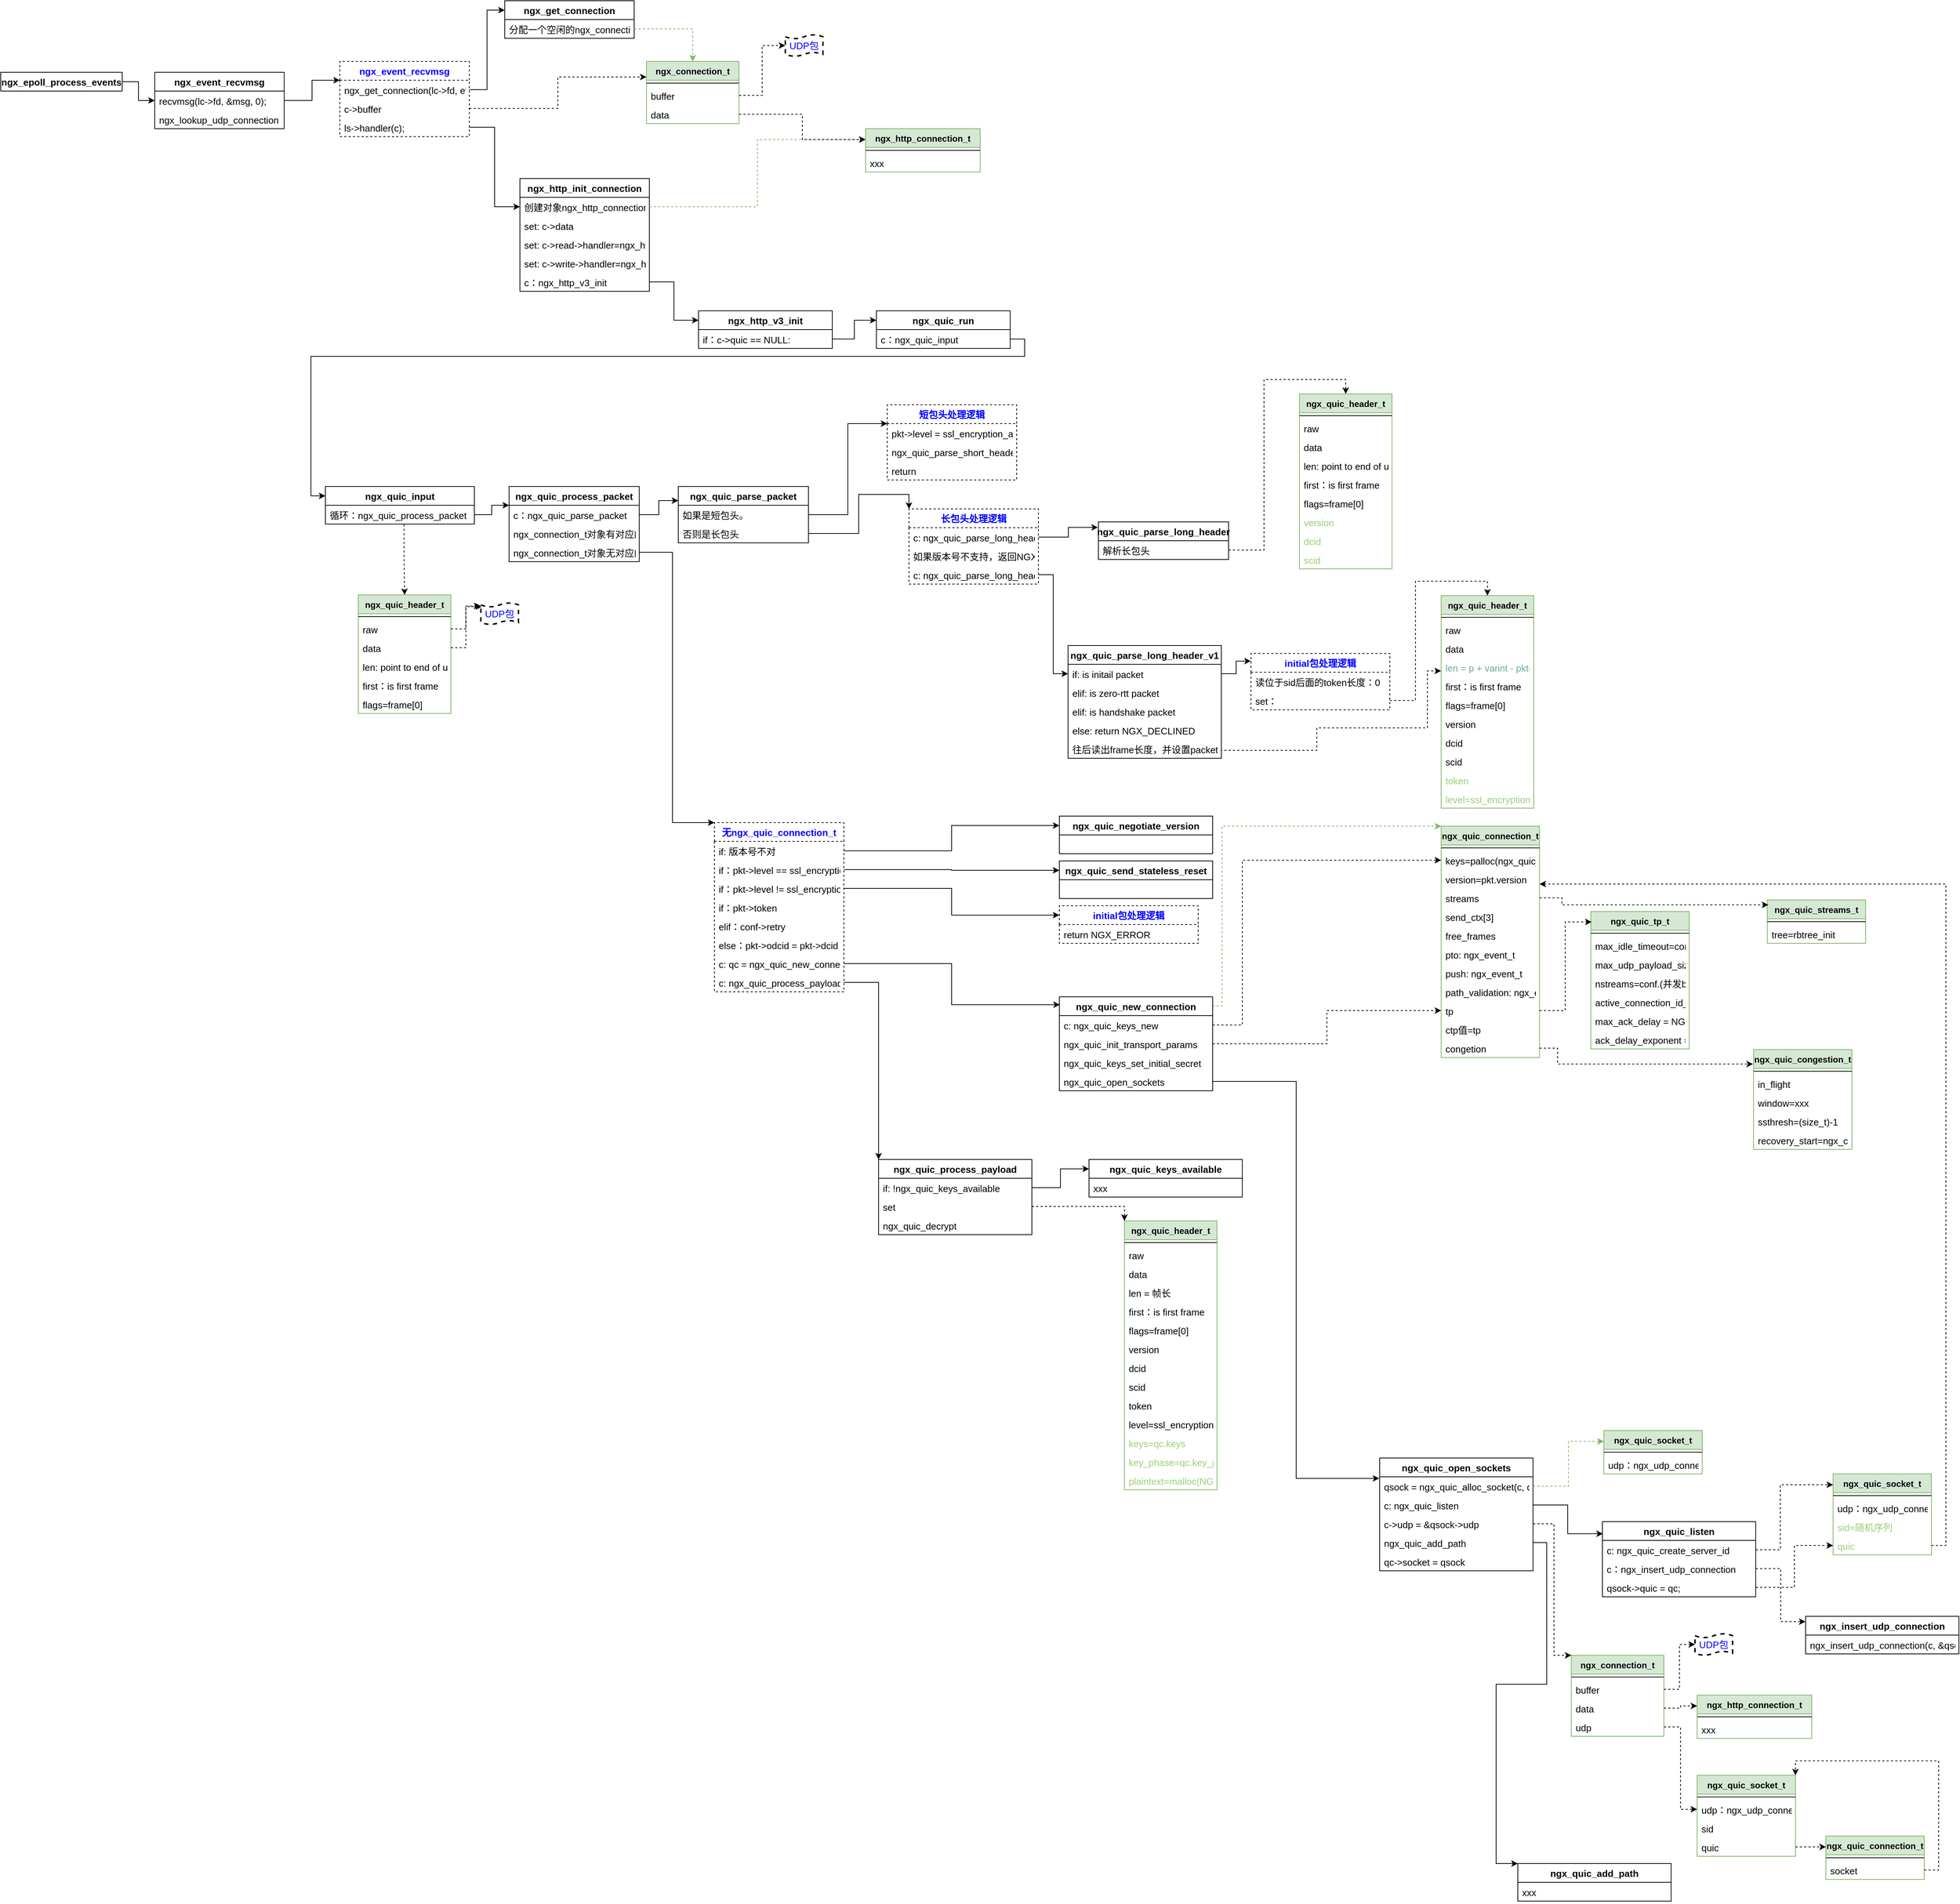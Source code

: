 <mxfile version="16.5.6" type="github">
  <diagram id="2i49xY4Kum3hx905Ievn" name="nginx-quic">
    <mxGraphModel dx="8144" dy="4170" grid="0" gridSize="10" guides="1" tooltips="1" connect="1" arrows="1" fold="1" page="1" pageScale="1" pageWidth="827" pageHeight="1169" math="0" shadow="0">
      <root>
        <mxCell id="vayWjo9ZpgyIxWzgXqId-0" />
        <mxCell id="vayWjo9ZpgyIxWzgXqId-1" parent="vayWjo9ZpgyIxWzgXqId-0" />
        <mxCell id="vayWjo9ZpgyIxWzgXqId-41" style="edgeStyle=orthogonalEdgeStyle;rounded=0;orthogonalLoop=1;jettySize=auto;html=1;exitX=1;exitY=0.5;exitDx=0;exitDy=0;entryX=0;entryY=0.5;entryDx=0;entryDy=0;fontSize=13;" parent="vayWjo9ZpgyIxWzgXqId-1" source="vayWjo9ZpgyIxWzgXqId-35" target="vayWjo9ZpgyIxWzgXqId-39" edge="1">
          <mxGeometry relative="1" as="geometry" />
        </mxCell>
        <mxCell id="vayWjo9ZpgyIxWzgXqId-35" value="ngx_epoll_process_events" style="swimlane;fontStyle=1;childLayout=stackLayout;horizontal=1;startSize=26;fillColor=none;horizontalStack=0;resizeParent=1;resizeParentMax=0;resizeLast=0;collapsible=1;marginBottom=0;fontSize=13;" parent="vayWjo9ZpgyIxWzgXqId-1" vertex="1" collapsed="1">
          <mxGeometry x="-890" y="735" width="168" height="26" as="geometry">
            <mxRectangle x="54" y="639" width="167" height="52" as="alternateBounds" />
          </mxGeometry>
        </mxCell>
        <mxCell id="vayWjo9ZpgyIxWzgXqId-36" value="epoll" style="text;strokeColor=none;fillColor=none;align=left;verticalAlign=top;spacingLeft=4;spacingRight=4;overflow=hidden;rotatable=0;points=[[0,0.5],[1,0.5]];portConstraint=eastwest;fontSize=13;" parent="vayWjo9ZpgyIxWzgXqId-35" vertex="1">
          <mxGeometry y="26" width="168" height="26" as="geometry" />
        </mxCell>
        <mxCell id="vayWjo9ZpgyIxWzgXqId-49" style="edgeStyle=orthogonalEdgeStyle;rounded=0;orthogonalLoop=1;jettySize=auto;html=1;exitX=1;exitY=0.5;exitDx=0;exitDy=0;entryX=0;entryY=0.25;entryDx=0;entryDy=0;fontSize=13;fontColor=#0000FF;" parent="vayWjo9ZpgyIxWzgXqId-1" source="vayWjo9ZpgyIxWzgXqId-39" target="vayWjo9ZpgyIxWzgXqId-43" edge="1">
          <mxGeometry relative="1" as="geometry" />
        </mxCell>
        <mxCell id="vayWjo9ZpgyIxWzgXqId-39" value="ngx_event_recvmsg" style="swimlane;fontStyle=1;childLayout=stackLayout;horizontal=1;startSize=26;fillColor=none;horizontalStack=0;resizeParent=1;resizeParentMax=0;resizeLast=0;collapsible=1;marginBottom=0;fontSize=13;" parent="vayWjo9ZpgyIxWzgXqId-1" vertex="1">
          <mxGeometry x="-677" y="735" width="179" height="78" as="geometry">
            <mxRectangle x="-611" y="733" width="147" height="26" as="alternateBounds" />
          </mxGeometry>
        </mxCell>
        <mxCell id="vayWjo9ZpgyIxWzgXqId-40" value="recvmsg(lc-&gt;fd, &amp;msg, 0);" style="text;strokeColor=none;fillColor=none;align=left;verticalAlign=top;spacingLeft=4;spacingRight=4;overflow=hidden;rotatable=0;points=[[0,0.5],[1,0.5]];portConstraint=eastwest;fontSize=13;" parent="vayWjo9ZpgyIxWzgXqId-39" vertex="1">
          <mxGeometry y="26" width="179" height="26" as="geometry" />
        </mxCell>
        <mxCell id="vayWjo9ZpgyIxWzgXqId-42" value="ngx_lookup_udp_connection" style="text;strokeColor=none;fillColor=none;align=left;verticalAlign=top;spacingLeft=4;spacingRight=4;overflow=hidden;rotatable=0;points=[[0,0.5],[1,0.5]];portConstraint=eastwest;fontSize=13;" parent="vayWjo9ZpgyIxWzgXqId-39" vertex="1">
          <mxGeometry y="52" width="179" height="26" as="geometry" />
        </mxCell>
        <mxCell id="vayWjo9ZpgyIxWzgXqId-50" style="edgeStyle=orthogonalEdgeStyle;rounded=0;orthogonalLoop=1;jettySize=auto;html=1;exitX=1;exitY=0.5;exitDx=0;exitDy=0;entryX=0;entryY=0.25;entryDx=0;entryDy=0;fontSize=13;fontColor=#0000FF;" parent="vayWjo9ZpgyIxWzgXqId-1" source="vayWjo9ZpgyIxWzgXqId-44" target="vayWjo9ZpgyIxWzgXqId-46" edge="1">
          <mxGeometry relative="1" as="geometry" />
        </mxCell>
        <mxCell id="vayWjo9ZpgyIxWzgXqId-43" value="ngx_event_recvmsg" style="swimlane;fontStyle=1;childLayout=stackLayout;horizontal=1;startSize=26;fillColor=none;horizontalStack=0;resizeParent=1;resizeParentMax=0;resizeLast=0;collapsible=1;marginBottom=0;fontSize=13;dashed=1;fontColor=#0000FF;" parent="vayWjo9ZpgyIxWzgXqId-1" vertex="1">
          <mxGeometry x="-421" y="720" width="179" height="104" as="geometry">
            <mxRectangle x="-424" y="817" width="147" height="26" as="alternateBounds" />
          </mxGeometry>
        </mxCell>
        <mxCell id="vayWjo9ZpgyIxWzgXqId-44" value="ngx_get_connection(lc-&gt;fd, ev-&gt;log);" style="text;strokeColor=none;fillColor=none;align=left;verticalAlign=top;spacingLeft=4;spacingRight=4;overflow=hidden;rotatable=0;points=[[0,0.5],[1,0.5]];portConstraint=eastwest;fontSize=13;" parent="vayWjo9ZpgyIxWzgXqId-43" vertex="1">
          <mxGeometry y="26" width="179" height="26" as="geometry" />
        </mxCell>
        <mxCell id="vayWjo9ZpgyIxWzgXqId-52" value="c-&gt;buffer" style="text;strokeColor=none;fillColor=none;align=left;verticalAlign=top;spacingLeft=4;spacingRight=4;overflow=hidden;rotatable=0;points=[[0,0.5],[1,0.5]];portConstraint=eastwest;fontSize=13;" parent="vayWjo9ZpgyIxWzgXqId-43" vertex="1">
          <mxGeometry y="52" width="179" height="26" as="geometry" />
        </mxCell>
        <mxCell id="vayWjo9ZpgyIxWzgXqId-56" value="ls-&gt;handler(c);" style="text;strokeColor=none;fillColor=none;align=left;verticalAlign=top;spacingLeft=4;spacingRight=4;overflow=hidden;rotatable=0;points=[[0,0.5],[1,0.5]];portConstraint=eastwest;fontSize=13;" parent="vayWjo9ZpgyIxWzgXqId-43" vertex="1">
          <mxGeometry y="78" width="179" height="26" as="geometry" />
        </mxCell>
        <mxCell id="vayWjo9ZpgyIxWzgXqId-46" value="ngx_get_connection" style="swimlane;fontStyle=1;childLayout=stackLayout;horizontal=1;startSize=26;fillColor=none;horizontalStack=0;resizeParent=1;resizeParentMax=0;resizeLast=0;collapsible=1;marginBottom=0;fontSize=13;" parent="vayWjo9ZpgyIxWzgXqId-1" vertex="1">
          <mxGeometry x="-193" y="636" width="179" height="52" as="geometry">
            <mxRectangle x="-196" y="733" width="147" height="26" as="alternateBounds" />
          </mxGeometry>
        </mxCell>
        <mxCell id="vayWjo9ZpgyIxWzgXqId-47" value="分配一个空闲的ngx_connection_t" style="text;strokeColor=none;fillColor=none;align=left;verticalAlign=top;spacingLeft=4;spacingRight=4;overflow=hidden;rotatable=0;points=[[0,0.5],[1,0.5]];portConstraint=eastwest;fontSize=13;" parent="vayWjo9ZpgyIxWzgXqId-46" vertex="1">
          <mxGeometry y="26" width="179" height="26" as="geometry" />
        </mxCell>
        <mxCell id="vayWjo9ZpgyIxWzgXqId-53" value="UDP包" style="shape=tape;whiteSpace=wrap;html=1;strokeWidth=2;size=0.19;dashed=1;fontSize=13;fontColor=#0000FF;" parent="vayWjo9ZpgyIxWzgXqId-1" vertex="1">
          <mxGeometry x="195" y="683" width="52" height="30" as="geometry" />
        </mxCell>
        <mxCell id="vayWjo9ZpgyIxWzgXqId-57" value="ngx_http_init_connection" style="swimlane;fontStyle=1;childLayout=stackLayout;horizontal=1;startSize=26;fillColor=none;horizontalStack=0;resizeParent=1;resizeParentMax=0;resizeLast=0;collapsible=1;marginBottom=0;fontSize=13;" parent="vayWjo9ZpgyIxWzgXqId-1" vertex="1">
          <mxGeometry x="-172" y="882" width="179" height="156" as="geometry">
            <mxRectangle x="-196" y="733" width="147" height="26" as="alternateBounds" />
          </mxGeometry>
        </mxCell>
        <mxCell id="vayWjo9ZpgyIxWzgXqId-67" value="创建对象ngx_http_connection_t" style="text;strokeColor=none;fillColor=none;align=left;verticalAlign=top;spacingLeft=4;spacingRight=4;overflow=hidden;rotatable=0;points=[[0,0.5],[1,0.5]];portConstraint=eastwest;fontSize=13;" parent="vayWjo9ZpgyIxWzgXqId-57" vertex="1">
          <mxGeometry y="26" width="179" height="26" as="geometry" />
        </mxCell>
        <mxCell id="vayWjo9ZpgyIxWzgXqId-68" value="set: c-&gt;data" style="text;strokeColor=none;fillColor=none;align=left;verticalAlign=top;spacingLeft=4;spacingRight=4;overflow=hidden;rotatable=0;points=[[0,0.5],[1,0.5]];portConstraint=eastwest;fontSize=13;" parent="vayWjo9ZpgyIxWzgXqId-57" vertex="1">
          <mxGeometry y="52" width="179" height="26" as="geometry" />
        </mxCell>
        <mxCell id="vayWjo9ZpgyIxWzgXqId-80" value="set: c-&gt;read-&gt;handler=ngx_http_wait_request_handler" style="text;strokeColor=none;fillColor=none;align=left;verticalAlign=top;spacingLeft=4;spacingRight=4;overflow=hidden;rotatable=0;points=[[0,0.5],[1,0.5]];portConstraint=eastwest;fontSize=13;" parent="vayWjo9ZpgyIxWzgXqId-57" vertex="1">
          <mxGeometry y="78" width="179" height="26" as="geometry" />
        </mxCell>
        <mxCell id="vayWjo9ZpgyIxWzgXqId-81" value="set: c-&gt;write-&gt;handler=ngx_http_empty_handler" style="text;strokeColor=none;fillColor=none;align=left;verticalAlign=top;spacingLeft=4;spacingRight=4;overflow=hidden;rotatable=0;points=[[0,0.5],[1,0.5]];portConstraint=eastwest;fontSize=13;" parent="vayWjo9ZpgyIxWzgXqId-57" vertex="1">
          <mxGeometry y="104" width="179" height="26" as="geometry" />
        </mxCell>
        <mxCell id="vayWjo9ZpgyIxWzgXqId-82" value="c：ngx_http_v3_init" style="text;strokeColor=none;fillColor=none;align=left;verticalAlign=top;spacingLeft=4;spacingRight=4;overflow=hidden;rotatable=0;points=[[0,0.5],[1,0.5]];portConstraint=eastwest;fontSize=13;" parent="vayWjo9ZpgyIxWzgXqId-57" vertex="1">
          <mxGeometry y="130" width="179" height="26" as="geometry" />
        </mxCell>
        <mxCell id="vayWjo9ZpgyIxWzgXqId-59" value="ngx_connection_t" style="swimlane;fontStyle=1;align=center;verticalAlign=top;childLayout=stackLayout;horizontal=1;startSize=26;horizontalStack=0;resizeParent=1;resizeParentMax=0;resizeLast=0;collapsible=1;marginBottom=0;fontSize=12;fillColor=#d5e8d4;strokeColor=#82b366;" parent="vayWjo9ZpgyIxWzgXqId-1" vertex="1">
          <mxGeometry x="3" y="720" width="128" height="86" as="geometry" />
        </mxCell>
        <mxCell id="vayWjo9ZpgyIxWzgXqId-61" value="" style="line;strokeWidth=1;fillColor=none;align=left;verticalAlign=middle;spacingTop=-1;spacingLeft=3;spacingRight=3;rotatable=0;labelPosition=right;points=[];portConstraint=eastwest;fontSize=13;" parent="vayWjo9ZpgyIxWzgXqId-59" vertex="1">
          <mxGeometry y="26" width="128" height="8" as="geometry" />
        </mxCell>
        <mxCell id="vayWjo9ZpgyIxWzgXqId-63" value="buffer" style="text;strokeColor=none;fillColor=none;align=left;verticalAlign=top;spacingLeft=4;spacingRight=4;overflow=hidden;rotatable=0;points=[[0,0.5],[1,0.5]];portConstraint=eastwest;fontSize=13;" parent="vayWjo9ZpgyIxWzgXqId-59" vertex="1">
          <mxGeometry y="34" width="128" height="26" as="geometry" />
        </mxCell>
        <mxCell id="vayWjo9ZpgyIxWzgXqId-73" value="data" style="text;strokeColor=none;fillColor=none;align=left;verticalAlign=top;spacingLeft=4;spacingRight=4;overflow=hidden;rotatable=0;points=[[0,0.5],[1,0.5]];portConstraint=eastwest;fontSize=13;" parent="vayWjo9ZpgyIxWzgXqId-59" vertex="1">
          <mxGeometry y="60" width="128" height="26" as="geometry" />
        </mxCell>
        <mxCell id="vayWjo9ZpgyIxWzgXqId-64" style="edgeStyle=orthogonalEdgeStyle;rounded=0;orthogonalLoop=1;jettySize=auto;html=1;exitX=1;exitY=0.5;exitDx=0;exitDy=0;entryX=0;entryY=0.25;entryDx=0;entryDy=0;fontSize=12;fontColor=#0000FF;dashed=1;" parent="vayWjo9ZpgyIxWzgXqId-1" source="vayWjo9ZpgyIxWzgXqId-52" target="vayWjo9ZpgyIxWzgXqId-59" edge="1">
          <mxGeometry relative="1" as="geometry" />
        </mxCell>
        <mxCell id="vayWjo9ZpgyIxWzgXqId-65" style="edgeStyle=orthogonalEdgeStyle;rounded=0;orthogonalLoop=1;jettySize=auto;html=1;exitX=1;exitY=0.5;exitDx=0;exitDy=0;entryX=0;entryY=0.5;entryDx=0;entryDy=0;entryPerimeter=0;fontSize=12;fontColor=#0000FF;dashed=1;" parent="vayWjo9ZpgyIxWzgXqId-1" source="vayWjo9ZpgyIxWzgXqId-63" target="vayWjo9ZpgyIxWzgXqId-53" edge="1">
          <mxGeometry relative="1" as="geometry" />
        </mxCell>
        <mxCell id="vayWjo9ZpgyIxWzgXqId-66" style="edgeStyle=orthogonalEdgeStyle;rounded=0;orthogonalLoop=1;jettySize=auto;html=1;exitX=1;exitY=0.5;exitDx=0;exitDy=0;entryX=0;entryY=0.25;entryDx=0;entryDy=0;fontSize=12;fontColor=#0000FF;" parent="vayWjo9ZpgyIxWzgXqId-1" source="vayWjo9ZpgyIxWzgXqId-56" target="vayWjo9ZpgyIxWzgXqId-57" edge="1">
          <mxGeometry relative="1" as="geometry" />
        </mxCell>
        <mxCell id="vayWjo9ZpgyIxWzgXqId-74" style="edgeStyle=orthogonalEdgeStyle;rounded=0;orthogonalLoop=1;jettySize=auto;html=1;exitX=1;exitY=0.5;exitDx=0;exitDy=0;entryX=0.5;entryY=0;entryDx=0;entryDy=0;fontSize=12;fontColor=#0000FF;dashed=1;fillColor=#d5e8d4;strokeColor=#82b366;" parent="vayWjo9ZpgyIxWzgXqId-1" source="vayWjo9ZpgyIxWzgXqId-47" target="vayWjo9ZpgyIxWzgXqId-59" edge="1">
          <mxGeometry relative="1" as="geometry" />
        </mxCell>
        <mxCell id="vayWjo9ZpgyIxWzgXqId-78" style="edgeStyle=orthogonalEdgeStyle;rounded=0;orthogonalLoop=1;jettySize=auto;html=1;exitX=1;exitY=0.5;exitDx=0;exitDy=0;entryX=0;entryY=0.25;entryDx=0;entryDy=0;dashed=1;fontSize=12;fontColor=#0000FF;fillColor=#d5e8d4;strokeColor=#82b366;" parent="vayWjo9ZpgyIxWzgXqId-1" source="vayWjo9ZpgyIxWzgXqId-67" target="vayWjo9ZpgyIxWzgXqId-260" edge="1">
          <mxGeometry relative="1" as="geometry">
            <mxPoint x="167" y="860" as="targetPoint" />
          </mxGeometry>
        </mxCell>
        <mxCell id="vayWjo9ZpgyIxWzgXqId-92" style="edgeStyle=orthogonalEdgeStyle;rounded=0;orthogonalLoop=1;jettySize=auto;html=1;exitX=1;exitY=0.75;exitDx=0;exitDy=0;entryX=0;entryY=0.25;entryDx=0;entryDy=0;fontSize=13;fontColor=#0000FF;" parent="vayWjo9ZpgyIxWzgXqId-1" source="vayWjo9ZpgyIxWzgXqId-83" target="vayWjo9ZpgyIxWzgXqId-90" edge="1">
          <mxGeometry relative="1" as="geometry" />
        </mxCell>
        <mxCell id="vayWjo9ZpgyIxWzgXqId-83" value="ngx_http_v3_init" style="swimlane;fontStyle=1;childLayout=stackLayout;horizontal=1;startSize=26;fillColor=none;horizontalStack=0;resizeParent=1;resizeParentMax=0;resizeLast=0;collapsible=1;marginBottom=0;fontSize=13;" parent="vayWjo9ZpgyIxWzgXqId-1" vertex="1">
          <mxGeometry x="75" y="1065" width="185" height="52" as="geometry">
            <mxRectangle x="-196" y="733" width="147" height="26" as="alternateBounds" />
          </mxGeometry>
        </mxCell>
        <mxCell id="vayWjo9ZpgyIxWzgXqId-84" value="if：c-&gt;quic == NULL:" style="text;strokeColor=none;fillColor=none;align=left;verticalAlign=top;spacingLeft=4;spacingRight=4;overflow=hidden;rotatable=0;points=[[0,0.5],[1,0.5]];portConstraint=eastwest;fontSize=13;" parent="vayWjo9ZpgyIxWzgXqId-83" vertex="1">
          <mxGeometry y="26" width="185" height="26" as="geometry" />
        </mxCell>
        <mxCell id="vayWjo9ZpgyIxWzgXqId-89" style="edgeStyle=orthogonalEdgeStyle;rounded=0;orthogonalLoop=1;jettySize=auto;html=1;exitX=1;exitY=0.5;exitDx=0;exitDy=0;entryX=0;entryY=0.25;entryDx=0;entryDy=0;fontSize=13;fontColor=#0000FF;" parent="vayWjo9ZpgyIxWzgXqId-1" source="vayWjo9ZpgyIxWzgXqId-82" target="vayWjo9ZpgyIxWzgXqId-83" edge="1">
          <mxGeometry relative="1" as="geometry" />
        </mxCell>
        <mxCell id="vayWjo9ZpgyIxWzgXqId-95" style="edgeStyle=orthogonalEdgeStyle;rounded=0;orthogonalLoop=1;jettySize=auto;html=1;exitX=1;exitY=0.75;exitDx=0;exitDy=0;entryX=0;entryY=0.25;entryDx=0;entryDy=0;fontSize=13;fontColor=#0000FF;" parent="vayWjo9ZpgyIxWzgXqId-1" source="vayWjo9ZpgyIxWzgXqId-90" target="vayWjo9ZpgyIxWzgXqId-93" edge="1">
          <mxGeometry relative="1" as="geometry">
            <Array as="points">
              <mxPoint x="526" y="1104" />
              <mxPoint x="526" y="1128" />
              <mxPoint x="-461" y="1128" />
              <mxPoint x="-461" y="1321" />
            </Array>
          </mxGeometry>
        </mxCell>
        <mxCell id="vayWjo9ZpgyIxWzgXqId-90" value="ngx_quic_run" style="swimlane;fontStyle=1;childLayout=stackLayout;horizontal=1;startSize=26;fillColor=none;horizontalStack=0;resizeParent=1;resizeParentMax=0;resizeLast=0;collapsible=1;marginBottom=0;fontSize=13;" parent="vayWjo9ZpgyIxWzgXqId-1" vertex="1">
          <mxGeometry x="321" y="1065" width="185" height="52" as="geometry">
            <mxRectangle x="-196" y="733" width="147" height="26" as="alternateBounds" />
          </mxGeometry>
        </mxCell>
        <mxCell id="vayWjo9ZpgyIxWzgXqId-91" value="c：ngx_quic_input" style="text;strokeColor=none;fillColor=none;align=left;verticalAlign=top;spacingLeft=4;spacingRight=4;overflow=hidden;rotatable=0;points=[[0,0.5],[1,0.5]];portConstraint=eastwest;fontSize=13;" parent="vayWjo9ZpgyIxWzgXqId-90" vertex="1">
          <mxGeometry y="26" width="185" height="26" as="geometry" />
        </mxCell>
        <mxCell id="vayWjo9ZpgyIxWzgXqId-98" style="edgeStyle=orthogonalEdgeStyle;rounded=0;orthogonalLoop=1;jettySize=auto;html=1;exitX=1;exitY=0.5;exitDx=0;exitDy=0;entryX=0;entryY=0.25;entryDx=0;entryDy=0;fontSize=13;fontColor=#0000FF;" parent="vayWjo9ZpgyIxWzgXqId-1" source="vayWjo9ZpgyIxWzgXqId-94" target="vayWjo9ZpgyIxWzgXqId-96" edge="1">
          <mxGeometry relative="1" as="geometry" />
        </mxCell>
        <mxCell id="vayWjo9ZpgyIxWzgXqId-93" value="ngx_quic_input" style="swimlane;fontStyle=1;childLayout=stackLayout;horizontal=1;startSize=26;fillColor=none;horizontalStack=0;resizeParent=1;resizeParentMax=0;resizeLast=0;collapsible=1;marginBottom=0;fontSize=13;" parent="vayWjo9ZpgyIxWzgXqId-1" vertex="1">
          <mxGeometry x="-441" y="1308" width="206" height="52" as="geometry">
            <mxRectangle x="-196" y="733" width="147" height="26" as="alternateBounds" />
          </mxGeometry>
        </mxCell>
        <mxCell id="vayWjo9ZpgyIxWzgXqId-94" value="循环：ngx_quic_process_packet" style="text;strokeColor=none;fillColor=none;align=left;verticalAlign=top;spacingLeft=4;spacingRight=4;overflow=hidden;rotatable=0;points=[[0,0.5],[1,0.5]];portConstraint=eastwest;fontSize=13;" parent="vayWjo9ZpgyIxWzgXqId-93" vertex="1">
          <mxGeometry y="26" width="206" height="26" as="geometry" />
        </mxCell>
        <mxCell id="vayWjo9ZpgyIxWzgXqId-96" value="ngx_quic_process_packet" style="swimlane;fontStyle=1;childLayout=stackLayout;horizontal=1;startSize=26;fillColor=none;horizontalStack=0;resizeParent=1;resizeParentMax=0;resizeLast=0;collapsible=1;marginBottom=0;fontSize=13;" parent="vayWjo9ZpgyIxWzgXqId-1" vertex="1">
          <mxGeometry x="-187" y="1308" width="180" height="104" as="geometry">
            <mxRectangle x="-196" y="733" width="147" height="26" as="alternateBounds" />
          </mxGeometry>
        </mxCell>
        <mxCell id="vayWjo9ZpgyIxWzgXqId-97" value="c：ngx_quic_parse_packet" style="text;strokeColor=none;fillColor=none;align=left;verticalAlign=top;spacingLeft=4;spacingRight=4;overflow=hidden;rotatable=0;points=[[0,0.5],[1,0.5]];portConstraint=eastwest;fontSize=13;" parent="vayWjo9ZpgyIxWzgXqId-96" vertex="1">
          <mxGeometry y="26" width="180" height="26" as="geometry" />
        </mxCell>
        <mxCell id="vayWjo9ZpgyIxWzgXqId-298" value="ngx_connection_t对象有对应的ngx_quic_connection_t" style="text;strokeColor=none;fillColor=none;align=left;verticalAlign=top;spacingLeft=4;spacingRight=4;overflow=hidden;rotatable=0;points=[[0,0.5],[1,0.5]];portConstraint=eastwest;fontSize=13;" parent="vayWjo9ZpgyIxWzgXqId-96" vertex="1">
          <mxGeometry y="52" width="180" height="26" as="geometry" />
        </mxCell>
        <mxCell id="vayWjo9ZpgyIxWzgXqId-299" value="ngx_connection_t对象无对应的ngx_quic_connection_t" style="text;strokeColor=none;fillColor=none;align=left;verticalAlign=top;spacingLeft=4;spacingRight=4;overflow=hidden;rotatable=0;points=[[0,0.5],[1,0.5]];portConstraint=eastwest;fontSize=13;" parent="vayWjo9ZpgyIxWzgXqId-96" vertex="1">
          <mxGeometry y="78" width="180" height="26" as="geometry" />
        </mxCell>
        <mxCell id="vayWjo9ZpgyIxWzgXqId-99" value="ngx_quic_parse_packet" style="swimlane;fontStyle=1;childLayout=stackLayout;horizontal=1;startSize=26;fillColor=none;horizontalStack=0;resizeParent=1;resizeParentMax=0;resizeLast=0;collapsible=1;marginBottom=0;fontSize=13;" parent="vayWjo9ZpgyIxWzgXqId-1" vertex="1">
          <mxGeometry x="47" y="1308" width="180" height="78" as="geometry">
            <mxRectangle x="-196" y="733" width="147" height="26" as="alternateBounds" />
          </mxGeometry>
        </mxCell>
        <mxCell id="vayWjo9ZpgyIxWzgXqId-100" value="如果是短包头。" style="text;strokeColor=none;fillColor=none;align=left;verticalAlign=top;spacingLeft=4;spacingRight=4;overflow=hidden;rotatable=0;points=[[0,0.5],[1,0.5]];portConstraint=eastwest;fontSize=13;" parent="vayWjo9ZpgyIxWzgXqId-99" vertex="1">
          <mxGeometry y="26" width="180" height="26" as="geometry" />
        </mxCell>
        <mxCell id="vayWjo9ZpgyIxWzgXqId-104" value="否则是长包头" style="text;strokeColor=none;fillColor=none;align=left;verticalAlign=top;spacingLeft=4;spacingRight=4;overflow=hidden;rotatable=0;points=[[0,0.5],[1,0.5]];portConstraint=eastwest;fontSize=13;" parent="vayWjo9ZpgyIxWzgXqId-99" vertex="1">
          <mxGeometry y="52" width="180" height="26" as="geometry" />
        </mxCell>
        <mxCell id="vayWjo9ZpgyIxWzgXqId-101" style="edgeStyle=orthogonalEdgeStyle;rounded=0;orthogonalLoop=1;jettySize=auto;html=1;exitX=1;exitY=0.5;exitDx=0;exitDy=0;entryX=0;entryY=0.25;entryDx=0;entryDy=0;fontSize=13;fontColor=#0000FF;" parent="vayWjo9ZpgyIxWzgXqId-1" source="vayWjo9ZpgyIxWzgXqId-97" target="vayWjo9ZpgyIxWzgXqId-99" edge="1">
          <mxGeometry relative="1" as="geometry" />
        </mxCell>
        <mxCell id="vayWjo9ZpgyIxWzgXqId-105" value="短包头处理逻辑" style="swimlane;fontStyle=1;childLayout=stackLayout;horizontal=1;startSize=26;fillColor=none;horizontalStack=0;resizeParent=1;resizeParentMax=0;resizeLast=0;collapsible=1;marginBottom=0;fontSize=13;dashed=1;fontColor=#0000FF;" parent="vayWjo9ZpgyIxWzgXqId-1" vertex="1">
          <mxGeometry x="336" y="1195" width="179" height="104" as="geometry">
            <mxRectangle x="-424" y="817" width="147" height="26" as="alternateBounds" />
          </mxGeometry>
        </mxCell>
        <mxCell id="vayWjo9ZpgyIxWzgXqId-106" value="pkt-&gt;level = ssl_encryption_application;" style="text;strokeColor=none;fillColor=none;align=left;verticalAlign=top;spacingLeft=4;spacingRight=4;overflow=hidden;rotatable=0;points=[[0,0.5],[1,0.5]];portConstraint=eastwest;fontSize=13;" parent="vayWjo9ZpgyIxWzgXqId-105" vertex="1">
          <mxGeometry y="26" width="179" height="26" as="geometry" />
        </mxCell>
        <mxCell id="vayWjo9ZpgyIxWzgXqId-107" value="ngx_quic_parse_short_header" style="text;strokeColor=none;fillColor=none;align=left;verticalAlign=top;spacingLeft=4;spacingRight=4;overflow=hidden;rotatable=0;points=[[0,0.5],[1,0.5]];portConstraint=eastwest;fontSize=13;" parent="vayWjo9ZpgyIxWzgXqId-105" vertex="1">
          <mxGeometry y="52" width="179" height="26" as="geometry" />
        </mxCell>
        <mxCell id="vayWjo9ZpgyIxWzgXqId-114" value="return" style="text;strokeColor=none;fillColor=none;align=left;verticalAlign=top;spacingLeft=4;spacingRight=4;overflow=hidden;rotatable=0;points=[[0,0.5],[1,0.5]];portConstraint=eastwest;fontSize=13;" parent="vayWjo9ZpgyIxWzgXqId-105" vertex="1">
          <mxGeometry y="78" width="179" height="26" as="geometry" />
        </mxCell>
        <mxCell id="vayWjo9ZpgyIxWzgXqId-109" style="edgeStyle=orthogonalEdgeStyle;rounded=0;orthogonalLoop=1;jettySize=auto;html=1;exitX=1;exitY=0.5;exitDx=0;exitDy=0;entryX=0;entryY=0.25;entryDx=0;entryDy=0;fontSize=13;fontColor=#0000FF;" parent="vayWjo9ZpgyIxWzgXqId-1" source="vayWjo9ZpgyIxWzgXqId-100" target="vayWjo9ZpgyIxWzgXqId-105" edge="1">
          <mxGeometry relative="1" as="geometry" />
        </mxCell>
        <mxCell id="vayWjo9ZpgyIxWzgXqId-110" value="长包头处理逻辑" style="swimlane;fontStyle=1;childLayout=stackLayout;horizontal=1;startSize=26;fillColor=none;horizontalStack=0;resizeParent=1;resizeParentMax=0;resizeLast=0;collapsible=1;marginBottom=0;fontSize=13;dashed=1;fontColor=#0000FF;" parent="vayWjo9ZpgyIxWzgXqId-1" vertex="1">
          <mxGeometry x="366" y="1339" width="179" height="104" as="geometry">
            <mxRectangle x="-424" y="817" width="147" height="26" as="alternateBounds" />
          </mxGeometry>
        </mxCell>
        <mxCell id="vayWjo9ZpgyIxWzgXqId-111" value="c: ngx_quic_parse_long_header" style="text;strokeColor=none;fillColor=none;align=left;verticalAlign=top;spacingLeft=4;spacingRight=4;overflow=hidden;rotatable=0;points=[[0,0.5],[1,0.5]];portConstraint=eastwest;fontSize=13;" parent="vayWjo9ZpgyIxWzgXqId-110" vertex="1">
          <mxGeometry y="26" width="179" height="26" as="geometry" />
        </mxCell>
        <mxCell id="vayWjo9ZpgyIxWzgXqId-112" value="如果版本号不支持，返回NGX_ABORT" style="text;strokeColor=none;fillColor=none;align=left;verticalAlign=top;spacingLeft=4;spacingRight=4;overflow=hidden;rotatable=0;points=[[0,0.5],[1,0.5]];portConstraint=eastwest;fontSize=13;" parent="vayWjo9ZpgyIxWzgXqId-110" vertex="1">
          <mxGeometry y="52" width="179" height="26" as="geometry" />
        </mxCell>
        <mxCell id="vayWjo9ZpgyIxWzgXqId-115" value="c: ngx_quic_parse_long_header_v1" style="text;strokeColor=none;fillColor=none;align=left;verticalAlign=top;spacingLeft=4;spacingRight=4;overflow=hidden;rotatable=0;points=[[0,0.5],[1,0.5]];portConstraint=eastwest;fontSize=13;" parent="vayWjo9ZpgyIxWzgXqId-110" vertex="1">
          <mxGeometry y="78" width="179" height="26" as="geometry" />
        </mxCell>
        <mxCell id="vayWjo9ZpgyIxWzgXqId-113" style="edgeStyle=orthogonalEdgeStyle;rounded=0;orthogonalLoop=1;jettySize=auto;html=1;exitX=1;exitY=0.5;exitDx=0;exitDy=0;entryX=0;entryY=0;entryDx=0;entryDy=0;fontSize=13;fontColor=#0000FF;" parent="vayWjo9ZpgyIxWzgXqId-1" source="vayWjo9ZpgyIxWzgXqId-104" target="vayWjo9ZpgyIxWzgXqId-110" edge="1">
          <mxGeometry relative="1" as="geometry">
            <mxPoint x="216" y="1328" as="sourcePoint" />
          </mxGeometry>
        </mxCell>
        <mxCell id="vayWjo9ZpgyIxWzgXqId-116" style="edgeStyle=orthogonalEdgeStyle;rounded=0;orthogonalLoop=1;jettySize=auto;html=1;exitX=0.528;exitY=1.018;exitDx=0;exitDy=0;fontSize=13;fontColor=#0000FF;exitPerimeter=0;dashed=1;" parent="vayWjo9ZpgyIxWzgXqId-1" source="vayWjo9ZpgyIxWzgXqId-94" target="vayWjo9ZpgyIxWzgXqId-117" edge="1">
          <mxGeometry relative="1" as="geometry">
            <mxPoint x="-332" y="1459" as="targetPoint" />
          </mxGeometry>
        </mxCell>
        <mxCell id="vayWjo9ZpgyIxWzgXqId-117" value="ngx_quic_header_t" style="swimlane;fontStyle=1;align=center;verticalAlign=top;childLayout=stackLayout;horizontal=1;startSize=26;horizontalStack=0;resizeParent=1;resizeParentMax=0;resizeLast=0;collapsible=1;marginBottom=0;fontSize=12;fillColor=#d5e8d4;strokeColor=#82b366;" parent="vayWjo9ZpgyIxWzgXqId-1" vertex="1">
          <mxGeometry x="-395.5" y="1458" width="128" height="164" as="geometry" />
        </mxCell>
        <mxCell id="vayWjo9ZpgyIxWzgXqId-118" value="" style="line;strokeWidth=1;fillColor=none;align=left;verticalAlign=middle;spacingTop=-1;spacingLeft=3;spacingRight=3;rotatable=0;labelPosition=right;points=[];portConstraint=eastwest;fontSize=13;" parent="vayWjo9ZpgyIxWzgXqId-117" vertex="1">
          <mxGeometry y="26" width="128" height="8" as="geometry" />
        </mxCell>
        <mxCell id="vayWjo9ZpgyIxWzgXqId-119" value="raw" style="text;strokeColor=none;fillColor=none;align=left;verticalAlign=top;spacingLeft=4;spacingRight=4;overflow=hidden;rotatable=0;points=[[0,0.5],[1,0.5]];portConstraint=eastwest;fontSize=13;" parent="vayWjo9ZpgyIxWzgXqId-117" vertex="1">
          <mxGeometry y="34" width="128" height="26" as="geometry" />
        </mxCell>
        <mxCell id="vayWjo9ZpgyIxWzgXqId-120" value="data" style="text;strokeColor=none;fillColor=none;align=left;verticalAlign=top;spacingLeft=4;spacingRight=4;overflow=hidden;rotatable=0;points=[[0,0.5],[1,0.5]];portConstraint=eastwest;fontSize=13;" parent="vayWjo9ZpgyIxWzgXqId-117" vertex="1">
          <mxGeometry y="60" width="128" height="26" as="geometry" />
        </mxCell>
        <mxCell id="vayWjo9ZpgyIxWzgXqId-130" value="len: point to end of udp" style="text;strokeColor=none;fillColor=none;align=left;verticalAlign=top;spacingLeft=4;spacingRight=4;overflow=hidden;rotatable=0;points=[[0,0.5],[1,0.5]];portConstraint=eastwest;fontSize=13;" parent="vayWjo9ZpgyIxWzgXqId-117" vertex="1">
          <mxGeometry y="86" width="128" height="26" as="geometry" />
        </mxCell>
        <mxCell id="vayWjo9ZpgyIxWzgXqId-128" value="first：is first frame" style="text;strokeColor=none;fillColor=none;align=left;verticalAlign=top;spacingLeft=4;spacingRight=4;overflow=hidden;rotatable=0;points=[[0,0.5],[1,0.5]];portConstraint=eastwest;fontSize=13;" parent="vayWjo9ZpgyIxWzgXqId-117" vertex="1">
          <mxGeometry y="112" width="128" height="26" as="geometry" />
        </mxCell>
        <mxCell id="vayWjo9ZpgyIxWzgXqId-129" value="flags=frame[0]" style="text;strokeColor=none;fillColor=none;align=left;verticalAlign=top;spacingLeft=4;spacingRight=4;overflow=hidden;rotatable=0;points=[[0,0.5],[1,0.5]];portConstraint=eastwest;fontSize=13;" parent="vayWjo9ZpgyIxWzgXqId-117" vertex="1">
          <mxGeometry y="138" width="128" height="26" as="geometry" />
        </mxCell>
        <mxCell id="vayWjo9ZpgyIxWzgXqId-121" style="edgeStyle=orthogonalEdgeStyle;rounded=0;orthogonalLoop=1;jettySize=auto;html=1;exitX=1;exitY=0.5;exitDx=0;exitDy=0;dashed=1;fontSize=13;fontColor=#0000FF;entryX=0.033;entryY=0.172;entryDx=0;entryDy=0;entryPerimeter=0;" parent="vayWjo9ZpgyIxWzgXqId-1" source="vayWjo9ZpgyIxWzgXqId-119" target="vayWjo9ZpgyIxWzgXqId-126" edge="1">
          <mxGeometry relative="1" as="geometry">
            <mxPoint x="-190" y="1460" as="targetPoint" />
          </mxGeometry>
        </mxCell>
        <mxCell id="vayWjo9ZpgyIxWzgXqId-126" value="UDP包" style="shape=tape;whiteSpace=wrap;html=1;strokeWidth=2;size=0.19;dashed=1;fontSize=13;fontColor=#0000FF;" parent="vayWjo9ZpgyIxWzgXqId-1" vertex="1">
          <mxGeometry x="-226" y="1469" width="52" height="30" as="geometry" />
        </mxCell>
        <mxCell id="vayWjo9ZpgyIxWzgXqId-127" style="edgeStyle=orthogonalEdgeStyle;rounded=0;orthogonalLoop=1;jettySize=auto;html=1;exitX=1;exitY=0.5;exitDx=0;exitDy=0;entryX=-0.012;entryY=0.146;entryDx=0;entryDy=0;entryPerimeter=0;dashed=1;fontSize=13;fontColor=#0000FF;" parent="vayWjo9ZpgyIxWzgXqId-1" source="vayWjo9ZpgyIxWzgXqId-120" target="vayWjo9ZpgyIxWzgXqId-126" edge="1">
          <mxGeometry relative="1" as="geometry" />
        </mxCell>
        <mxCell id="vayWjo9ZpgyIxWzgXqId-132" value="ngx_quic_parse_long_header" style="swimlane;fontStyle=1;childLayout=stackLayout;horizontal=1;startSize=26;fillColor=none;horizontalStack=0;resizeParent=1;resizeParentMax=0;resizeLast=0;collapsible=1;marginBottom=0;fontSize=13;" parent="vayWjo9ZpgyIxWzgXqId-1" vertex="1">
          <mxGeometry x="628" y="1357" width="180" height="52" as="geometry">
            <mxRectangle x="-196" y="733" width="147" height="26" as="alternateBounds" />
          </mxGeometry>
        </mxCell>
        <mxCell id="vayWjo9ZpgyIxWzgXqId-133" value="解析长包头" style="text;strokeColor=none;fillColor=none;align=left;verticalAlign=top;spacingLeft=4;spacingRight=4;overflow=hidden;rotatable=0;points=[[0,0.5],[1,0.5]];portConstraint=eastwest;fontSize=13;" parent="vayWjo9ZpgyIxWzgXqId-132" vertex="1">
          <mxGeometry y="26" width="180" height="26" as="geometry" />
        </mxCell>
        <mxCell id="vayWjo9ZpgyIxWzgXqId-135" style="edgeStyle=orthogonalEdgeStyle;rounded=0;orthogonalLoop=1;jettySize=auto;html=1;exitX=1;exitY=0.5;exitDx=0;exitDy=0;entryX=-0.004;entryY=0.146;entryDx=0;entryDy=0;entryPerimeter=0;fontSize=13;fontColor=#0000FF;" parent="vayWjo9ZpgyIxWzgXqId-1" source="vayWjo9ZpgyIxWzgXqId-111" target="vayWjo9ZpgyIxWzgXqId-132" edge="1">
          <mxGeometry relative="1" as="geometry" />
        </mxCell>
        <mxCell id="vayWjo9ZpgyIxWzgXqId-136" value="ngx_quic_header_t" style="swimlane;fontStyle=1;align=center;verticalAlign=top;childLayout=stackLayout;horizontal=1;startSize=26;horizontalStack=0;resizeParent=1;resizeParentMax=0;resizeLast=0;collapsible=1;marginBottom=0;fontSize=12;fillColor=#d5e8d4;strokeColor=#82b366;" parent="vayWjo9ZpgyIxWzgXqId-1" vertex="1">
          <mxGeometry x="906" y="1180" width="128" height="242" as="geometry" />
        </mxCell>
        <mxCell id="vayWjo9ZpgyIxWzgXqId-137" value="" style="line;strokeWidth=1;fillColor=none;align=left;verticalAlign=middle;spacingTop=-1;spacingLeft=3;spacingRight=3;rotatable=0;labelPosition=right;points=[];portConstraint=eastwest;fontSize=13;" parent="vayWjo9ZpgyIxWzgXqId-136" vertex="1">
          <mxGeometry y="26" width="128" height="8" as="geometry" />
        </mxCell>
        <mxCell id="vayWjo9ZpgyIxWzgXqId-138" value="raw" style="text;strokeColor=none;fillColor=none;align=left;verticalAlign=top;spacingLeft=4;spacingRight=4;overflow=hidden;rotatable=0;points=[[0,0.5],[1,0.5]];portConstraint=eastwest;fontSize=13;" parent="vayWjo9ZpgyIxWzgXqId-136" vertex="1">
          <mxGeometry y="34" width="128" height="26" as="geometry" />
        </mxCell>
        <mxCell id="vayWjo9ZpgyIxWzgXqId-139" value="data" style="text;strokeColor=none;fillColor=none;align=left;verticalAlign=top;spacingLeft=4;spacingRight=4;overflow=hidden;rotatable=0;points=[[0,0.5],[1,0.5]];portConstraint=eastwest;fontSize=13;" parent="vayWjo9ZpgyIxWzgXqId-136" vertex="1">
          <mxGeometry y="60" width="128" height="26" as="geometry" />
        </mxCell>
        <mxCell id="vayWjo9ZpgyIxWzgXqId-140" value="len: point to end of udp" style="text;strokeColor=none;fillColor=none;align=left;verticalAlign=top;spacingLeft=4;spacingRight=4;overflow=hidden;rotatable=0;points=[[0,0.5],[1,0.5]];portConstraint=eastwest;fontSize=13;" parent="vayWjo9ZpgyIxWzgXqId-136" vertex="1">
          <mxGeometry y="86" width="128" height="26" as="geometry" />
        </mxCell>
        <mxCell id="vayWjo9ZpgyIxWzgXqId-141" value="first：is first frame" style="text;strokeColor=none;fillColor=none;align=left;verticalAlign=top;spacingLeft=4;spacingRight=4;overflow=hidden;rotatable=0;points=[[0,0.5],[1,0.5]];portConstraint=eastwest;fontSize=13;" parent="vayWjo9ZpgyIxWzgXqId-136" vertex="1">
          <mxGeometry y="112" width="128" height="26" as="geometry" />
        </mxCell>
        <mxCell id="vayWjo9ZpgyIxWzgXqId-142" value="flags=frame[0]" style="text;strokeColor=none;fillColor=none;align=left;verticalAlign=top;spacingLeft=4;spacingRight=4;overflow=hidden;rotatable=0;points=[[0,0.5],[1,0.5]];portConstraint=eastwest;fontSize=13;" parent="vayWjo9ZpgyIxWzgXqId-136" vertex="1">
          <mxGeometry y="138" width="128" height="26" as="geometry" />
        </mxCell>
        <mxCell id="vayWjo9ZpgyIxWzgXqId-144" value="version" style="text;strokeColor=none;fillColor=none;align=left;verticalAlign=top;spacingLeft=4;spacingRight=4;overflow=hidden;rotatable=0;points=[[0,0.5],[1,0.5]];portConstraint=eastwest;fontSize=13;fontColor=#97D077;" parent="vayWjo9ZpgyIxWzgXqId-136" vertex="1">
          <mxGeometry y="164" width="128" height="26" as="geometry" />
        </mxCell>
        <mxCell id="vayWjo9ZpgyIxWzgXqId-145" value="dcid" style="text;strokeColor=none;fillColor=none;align=left;verticalAlign=top;spacingLeft=4;spacingRight=4;overflow=hidden;rotatable=0;points=[[0,0.5],[1,0.5]];portConstraint=eastwest;fontSize=13;fontColor=#97D077;" parent="vayWjo9ZpgyIxWzgXqId-136" vertex="1">
          <mxGeometry y="190" width="128" height="26" as="geometry" />
        </mxCell>
        <mxCell id="vayWjo9ZpgyIxWzgXqId-146" value="scid" style="text;strokeColor=none;fillColor=none;align=left;verticalAlign=top;spacingLeft=4;spacingRight=4;overflow=hidden;rotatable=0;points=[[0,0.5],[1,0.5]];portConstraint=eastwest;fontSize=13;fontColor=#97D077;" parent="vayWjo9ZpgyIxWzgXqId-136" vertex="1">
          <mxGeometry y="216" width="128" height="26" as="geometry" />
        </mxCell>
        <mxCell id="vayWjo9ZpgyIxWzgXqId-143" style="edgeStyle=orthogonalEdgeStyle;rounded=0;orthogonalLoop=1;jettySize=auto;html=1;exitX=1;exitY=0.5;exitDx=0;exitDy=0;fontSize=13;fontColor=#0000FF;dashed=1;entryX=0.5;entryY=0;entryDx=0;entryDy=0;" parent="vayWjo9ZpgyIxWzgXqId-1" source="vayWjo9ZpgyIxWzgXqId-133" target="vayWjo9ZpgyIxWzgXqId-136" edge="1">
          <mxGeometry relative="1" as="geometry">
            <mxPoint x="655.768" y="1562.53" as="targetPoint" />
            <mxPoint x="654.998" y="1464.998" as="sourcePoint" />
          </mxGeometry>
        </mxCell>
        <mxCell id="vayWjo9ZpgyIxWzgXqId-147" value="ngx_quic_parse_long_header_v1" style="swimlane;fontStyle=1;childLayout=stackLayout;horizontal=1;startSize=26;fillColor=none;horizontalStack=0;resizeParent=1;resizeParentMax=0;resizeLast=0;collapsible=1;marginBottom=0;fontSize=13;" parent="vayWjo9ZpgyIxWzgXqId-1" vertex="1">
          <mxGeometry x="586" y="1528" width="212" height="156" as="geometry">
            <mxRectangle x="-196" y="733" width="147" height="26" as="alternateBounds" />
          </mxGeometry>
        </mxCell>
        <mxCell id="vayWjo9ZpgyIxWzgXqId-148" value="if: is initail packet" style="text;strokeColor=none;fillColor=none;align=left;verticalAlign=top;spacingLeft=4;spacingRight=4;overflow=hidden;rotatable=0;points=[[0,0.5],[1,0.5]];portConstraint=eastwest;fontSize=13;" parent="vayWjo9ZpgyIxWzgXqId-147" vertex="1">
          <mxGeometry y="26" width="212" height="26" as="geometry" />
        </mxCell>
        <mxCell id="vayWjo9ZpgyIxWzgXqId-150" value="elif: is zero-rtt packet" style="text;strokeColor=none;fillColor=none;align=left;verticalAlign=top;spacingLeft=4;spacingRight=4;overflow=hidden;rotatable=0;points=[[0,0.5],[1,0.5]];portConstraint=eastwest;fontSize=13;" parent="vayWjo9ZpgyIxWzgXqId-147" vertex="1">
          <mxGeometry y="52" width="212" height="26" as="geometry" />
        </mxCell>
        <mxCell id="vayWjo9ZpgyIxWzgXqId-151" value="elif: is handshake packet" style="text;strokeColor=none;fillColor=none;align=left;verticalAlign=top;spacingLeft=4;spacingRight=4;overflow=hidden;rotatable=0;points=[[0,0.5],[1,0.5]];portConstraint=eastwest;fontSize=13;" parent="vayWjo9ZpgyIxWzgXqId-147" vertex="1">
          <mxGeometry y="78" width="212" height="26" as="geometry" />
        </mxCell>
        <mxCell id="vayWjo9ZpgyIxWzgXqId-152" value="else: return NGX_DECLINED" style="text;strokeColor=none;fillColor=none;align=left;verticalAlign=top;spacingLeft=4;spacingRight=4;overflow=hidden;rotatable=0;points=[[0,0.5],[1,0.5]];portConstraint=eastwest;fontSize=13;" parent="vayWjo9ZpgyIxWzgXqId-147" vertex="1">
          <mxGeometry y="104" width="212" height="26" as="geometry" />
        </mxCell>
        <mxCell id="vayWjo9ZpgyIxWzgXqId-172" value="往后读出frame长度，并设置packet的正确帧长" style="text;strokeColor=none;fillColor=none;align=left;verticalAlign=top;spacingLeft=4;spacingRight=4;overflow=hidden;rotatable=0;points=[[0,0.5],[1,0.5]];portConstraint=eastwest;fontSize=13;" parent="vayWjo9ZpgyIxWzgXqId-147" vertex="1">
          <mxGeometry y="130" width="212" height="26" as="geometry" />
        </mxCell>
        <mxCell id="vayWjo9ZpgyIxWzgXqId-149" style="edgeStyle=orthogonalEdgeStyle;rounded=0;orthogonalLoop=1;jettySize=auto;html=1;exitX=1;exitY=0.5;exitDx=0;exitDy=0;entryX=0;entryY=0.25;entryDx=0;entryDy=0;fontSize=13;fontColor=#97D077;" parent="vayWjo9ZpgyIxWzgXqId-1" source="vayWjo9ZpgyIxWzgXqId-115" target="vayWjo9ZpgyIxWzgXqId-147" edge="1">
          <mxGeometry relative="1" as="geometry" />
        </mxCell>
        <mxCell id="vayWjo9ZpgyIxWzgXqId-153" value="initial包处理逻辑" style="swimlane;fontStyle=1;childLayout=stackLayout;horizontal=1;startSize=26;fillColor=none;horizontalStack=0;resizeParent=1;resizeParentMax=0;resizeLast=0;collapsible=1;marginBottom=0;fontSize=13;dashed=1;fontColor=#0000FF;" parent="vayWjo9ZpgyIxWzgXqId-1" vertex="1">
          <mxGeometry x="839" y="1539" width="192" height="78" as="geometry">
            <mxRectangle x="-424" y="817" width="147" height="26" as="alternateBounds" />
          </mxGeometry>
        </mxCell>
        <mxCell id="vayWjo9ZpgyIxWzgXqId-154" value="读位于sid后面的token长度：0" style="text;strokeColor=none;fillColor=none;align=left;verticalAlign=top;spacingLeft=4;spacingRight=4;overflow=hidden;rotatable=0;points=[[0,0.5],[1,0.5]];portConstraint=eastwest;fontSize=13;" parent="vayWjo9ZpgyIxWzgXqId-153" vertex="1">
          <mxGeometry y="26" width="192" height="26" as="geometry" />
        </mxCell>
        <mxCell id="vayWjo9ZpgyIxWzgXqId-156" value="set：" style="text;strokeColor=none;fillColor=none;align=left;verticalAlign=top;spacingLeft=4;spacingRight=4;overflow=hidden;rotatable=0;points=[[0,0.5],[1,0.5]];portConstraint=eastwest;fontSize=13;" parent="vayWjo9ZpgyIxWzgXqId-153" vertex="1">
          <mxGeometry y="52" width="192" height="26" as="geometry" />
        </mxCell>
        <mxCell id="vayWjo9ZpgyIxWzgXqId-157" style="edgeStyle=orthogonalEdgeStyle;rounded=0;orthogonalLoop=1;jettySize=auto;html=1;exitX=1;exitY=0.5;exitDx=0;exitDy=0;entryX=-0.001;entryY=0.136;entryDx=0;entryDy=0;entryPerimeter=0;fontSize=13;fontColor=#97D077;" parent="vayWjo9ZpgyIxWzgXqId-1" source="vayWjo9ZpgyIxWzgXqId-148" target="vayWjo9ZpgyIxWzgXqId-153" edge="1">
          <mxGeometry relative="1" as="geometry" />
        </mxCell>
        <mxCell id="vayWjo9ZpgyIxWzgXqId-158" value="ngx_quic_header_t" style="swimlane;fontStyle=1;align=center;verticalAlign=top;childLayout=stackLayout;horizontal=1;startSize=26;horizontalStack=0;resizeParent=1;resizeParentMax=0;resizeLast=0;collapsible=1;marginBottom=0;fontSize=12;fillColor=#d5e8d4;strokeColor=#82b366;" parent="vayWjo9ZpgyIxWzgXqId-1" vertex="1">
          <mxGeometry x="1102" y="1459" width="128" height="294" as="geometry" />
        </mxCell>
        <mxCell id="vayWjo9ZpgyIxWzgXqId-159" value="" style="line;strokeWidth=1;fillColor=none;align=left;verticalAlign=middle;spacingTop=-1;spacingLeft=3;spacingRight=3;rotatable=0;labelPosition=right;points=[];portConstraint=eastwest;fontSize=13;" parent="vayWjo9ZpgyIxWzgXqId-158" vertex="1">
          <mxGeometry y="26" width="128" height="8" as="geometry" />
        </mxCell>
        <mxCell id="vayWjo9ZpgyIxWzgXqId-160" value="raw" style="text;strokeColor=none;fillColor=none;align=left;verticalAlign=top;spacingLeft=4;spacingRight=4;overflow=hidden;rotatable=0;points=[[0,0.5],[1,0.5]];portConstraint=eastwest;fontSize=13;" parent="vayWjo9ZpgyIxWzgXqId-158" vertex="1">
          <mxGeometry y="34" width="128" height="26" as="geometry" />
        </mxCell>
        <mxCell id="vayWjo9ZpgyIxWzgXqId-161" value="data" style="text;strokeColor=none;fillColor=none;align=left;verticalAlign=top;spacingLeft=4;spacingRight=4;overflow=hidden;rotatable=0;points=[[0,0.5],[1,0.5]];portConstraint=eastwest;fontSize=13;" parent="vayWjo9ZpgyIxWzgXqId-158" vertex="1">
          <mxGeometry y="60" width="128" height="26" as="geometry" />
        </mxCell>
        <mxCell id="vayWjo9ZpgyIxWzgXqId-162" value="len = p + varint - pkt-&gt;data;" style="text;strokeColor=none;fillColor=none;align=left;verticalAlign=top;spacingLeft=4;spacingRight=4;overflow=hidden;rotatable=0;points=[[0,0.5],[1,0.5]];portConstraint=eastwest;fontSize=13;fontColor=#67AB9F;" parent="vayWjo9ZpgyIxWzgXqId-158" vertex="1">
          <mxGeometry y="86" width="128" height="26" as="geometry" />
        </mxCell>
        <mxCell id="vayWjo9ZpgyIxWzgXqId-163" value="first：is first frame" style="text;strokeColor=none;fillColor=none;align=left;verticalAlign=top;spacingLeft=4;spacingRight=4;overflow=hidden;rotatable=0;points=[[0,0.5],[1,0.5]];portConstraint=eastwest;fontSize=13;" parent="vayWjo9ZpgyIxWzgXqId-158" vertex="1">
          <mxGeometry y="112" width="128" height="26" as="geometry" />
        </mxCell>
        <mxCell id="vayWjo9ZpgyIxWzgXqId-164" value="flags=frame[0]" style="text;strokeColor=none;fillColor=none;align=left;verticalAlign=top;spacingLeft=4;spacingRight=4;overflow=hidden;rotatable=0;points=[[0,0.5],[1,0.5]];portConstraint=eastwest;fontSize=13;" parent="vayWjo9ZpgyIxWzgXqId-158" vertex="1">
          <mxGeometry y="138" width="128" height="26" as="geometry" />
        </mxCell>
        <mxCell id="vayWjo9ZpgyIxWzgXqId-165" value="version" style="text;strokeColor=none;fillColor=none;align=left;verticalAlign=top;spacingLeft=4;spacingRight=4;overflow=hidden;rotatable=0;points=[[0,0.5],[1,0.5]];portConstraint=eastwest;fontSize=13;fontColor=#000000;" parent="vayWjo9ZpgyIxWzgXqId-158" vertex="1">
          <mxGeometry y="164" width="128" height="26" as="geometry" />
        </mxCell>
        <mxCell id="vayWjo9ZpgyIxWzgXqId-166" value="dcid" style="text;strokeColor=none;fillColor=none;align=left;verticalAlign=top;spacingLeft=4;spacingRight=4;overflow=hidden;rotatable=0;points=[[0,0.5],[1,0.5]];portConstraint=eastwest;fontSize=13;fontColor=#000000;" parent="vayWjo9ZpgyIxWzgXqId-158" vertex="1">
          <mxGeometry y="190" width="128" height="26" as="geometry" />
        </mxCell>
        <mxCell id="vayWjo9ZpgyIxWzgXqId-167" value="scid" style="text;strokeColor=none;fillColor=none;align=left;verticalAlign=top;spacingLeft=4;spacingRight=4;overflow=hidden;rotatable=0;points=[[0,0.5],[1,0.5]];portConstraint=eastwest;fontSize=13;fontColor=#000000;" parent="vayWjo9ZpgyIxWzgXqId-158" vertex="1">
          <mxGeometry y="216" width="128" height="26" as="geometry" />
        </mxCell>
        <mxCell id="vayWjo9ZpgyIxWzgXqId-170" value="token" style="text;strokeColor=none;fillColor=none;align=left;verticalAlign=top;spacingLeft=4;spacingRight=4;overflow=hidden;rotatable=0;points=[[0,0.5],[1,0.5]];portConstraint=eastwest;fontSize=13;fontColor=#97D077;" parent="vayWjo9ZpgyIxWzgXqId-158" vertex="1">
          <mxGeometry y="242" width="128" height="26" as="geometry" />
        </mxCell>
        <mxCell id="vayWjo9ZpgyIxWzgXqId-171" value="level=ssl_encryption_initial" style="text;strokeColor=none;fillColor=none;align=left;verticalAlign=top;spacingLeft=4;spacingRight=4;overflow=hidden;rotatable=0;points=[[0,0.5],[1,0.5]];portConstraint=eastwest;fontSize=13;fontColor=#97D077;" parent="vayWjo9ZpgyIxWzgXqId-158" vertex="1">
          <mxGeometry y="268" width="128" height="26" as="geometry" />
        </mxCell>
        <mxCell id="vayWjo9ZpgyIxWzgXqId-169" style="edgeStyle=orthogonalEdgeStyle;rounded=0;orthogonalLoop=1;jettySize=auto;html=1;exitX=1;exitY=0.5;exitDx=0;exitDy=0;fontSize=13;fontColor=#0000FF;dashed=1;entryX=0.5;entryY=0;entryDx=0;entryDy=0;" parent="vayWjo9ZpgyIxWzgXqId-1" source="vayWjo9ZpgyIxWzgXqId-156" target="vayWjo9ZpgyIxWzgXqId-158" edge="1">
          <mxGeometry relative="1" as="geometry">
            <mxPoint x="1049" y="1177" as="targetPoint" />
            <mxPoint x="945.0" y="1444" as="sourcePoint" />
          </mxGeometry>
        </mxCell>
        <mxCell id="vayWjo9ZpgyIxWzgXqId-175" style="edgeStyle=orthogonalEdgeStyle;rounded=0;orthogonalLoop=1;jettySize=auto;html=1;exitX=1;exitY=0.5;exitDx=0;exitDy=0;fontSize=13;fontColor=#0000FF;dashed=1;entryX=-0.001;entryY=0.698;entryDx=0;entryDy=0;entryPerimeter=0;" parent="vayWjo9ZpgyIxWzgXqId-1" source="vayWjo9ZpgyIxWzgXqId-172" target="vayWjo9ZpgyIxWzgXqId-162" edge="1">
          <mxGeometry relative="1" as="geometry">
            <mxPoint x="1176.0" y="1469" as="targetPoint" />
            <mxPoint x="1041.0" y="1614" as="sourcePoint" />
            <Array as="points">
              <mxPoint x="930" y="1673" />
              <mxPoint x="930" y="1642" />
              <mxPoint x="1083" y="1642" />
              <mxPoint x="1083" y="1563" />
            </Array>
          </mxGeometry>
        </mxCell>
        <mxCell id="vayWjo9ZpgyIxWzgXqId-178" value="无ngx_quic_connection_t" style="swimlane;fontStyle=1;childLayout=stackLayout;horizontal=1;startSize=26;fillColor=none;horizontalStack=0;resizeParent=1;resizeParentMax=0;resizeLast=0;collapsible=1;marginBottom=0;fontSize=13;dashed=1;fontColor=#0000FF;" parent="vayWjo9ZpgyIxWzgXqId-1" vertex="1">
          <mxGeometry x="97" y="1773" width="179" height="234" as="geometry">
            <mxRectangle x="-424" y="817" width="147" height="26" as="alternateBounds" />
          </mxGeometry>
        </mxCell>
        <mxCell id="vayWjo9ZpgyIxWzgXqId-179" value="if: 版本号不对" style="text;strokeColor=none;fillColor=none;align=left;verticalAlign=top;spacingLeft=4;spacingRight=4;overflow=hidden;rotatable=0;points=[[0,0.5],[1,0.5]];portConstraint=eastwest;fontSize=13;" parent="vayWjo9ZpgyIxWzgXqId-178" vertex="1">
          <mxGeometry y="26" width="179" height="26" as="geometry" />
        </mxCell>
        <mxCell id="vayWjo9ZpgyIxWzgXqId-180" value="if：pkt-&gt;level == ssl_encryption_application" style="text;strokeColor=none;fillColor=none;align=left;verticalAlign=top;spacingLeft=4;spacingRight=4;overflow=hidden;rotatable=0;points=[[0,0.5],[1,0.5]];portConstraint=eastwest;fontSize=13;" parent="vayWjo9ZpgyIxWzgXqId-178" vertex="1">
          <mxGeometry y="52" width="179" height="26" as="geometry" />
        </mxCell>
        <mxCell id="vayWjo9ZpgyIxWzgXqId-181" value="if：pkt-&gt;level != ssl_encryption_initial" style="text;strokeColor=none;fillColor=none;align=left;verticalAlign=top;spacingLeft=4;spacingRight=4;overflow=hidden;rotatable=0;points=[[0,0.5],[1,0.5]];portConstraint=eastwest;fontSize=13;" parent="vayWjo9ZpgyIxWzgXqId-178" vertex="1">
          <mxGeometry y="78" width="179" height="26" as="geometry" />
        </mxCell>
        <mxCell id="vayWjo9ZpgyIxWzgXqId-201" value="if：pkt-&gt;token" style="text;strokeColor=none;fillColor=none;align=left;verticalAlign=top;spacingLeft=4;spacingRight=4;overflow=hidden;rotatable=0;points=[[0,0.5],[1,0.5]];portConstraint=eastwest;fontSize=13;" parent="vayWjo9ZpgyIxWzgXqId-178" vertex="1">
          <mxGeometry y="104" width="179" height="26" as="geometry" />
        </mxCell>
        <mxCell id="vayWjo9ZpgyIxWzgXqId-202" value="elif：conf-&gt;retry" style="text;strokeColor=none;fillColor=none;align=left;verticalAlign=top;spacingLeft=4;spacingRight=4;overflow=hidden;rotatable=0;points=[[0,0.5],[1,0.5]];portConstraint=eastwest;fontSize=13;" parent="vayWjo9ZpgyIxWzgXqId-178" vertex="1">
          <mxGeometry y="130" width="179" height="26" as="geometry" />
        </mxCell>
        <mxCell id="vayWjo9ZpgyIxWzgXqId-203" value="else：pkt-&gt;odcid = pkt-&gt;dcid" style="text;strokeColor=none;fillColor=none;align=left;verticalAlign=top;spacingLeft=4;spacingRight=4;overflow=hidden;rotatable=0;points=[[0,0.5],[1,0.5]];portConstraint=eastwest;fontSize=13;" parent="vayWjo9ZpgyIxWzgXqId-178" vertex="1">
          <mxGeometry y="156" width="179" height="26" as="geometry" />
        </mxCell>
        <mxCell id="vayWjo9ZpgyIxWzgXqId-204" value="c: qc = ngx_quic_new_connection" style="text;strokeColor=none;fillColor=none;align=left;verticalAlign=top;spacingLeft=4;spacingRight=4;overflow=hidden;rotatable=0;points=[[0,0.5],[1,0.5]];portConstraint=eastwest;fontSize=13;" parent="vayWjo9ZpgyIxWzgXqId-178" vertex="1">
          <mxGeometry y="182" width="179" height="26" as="geometry" />
        </mxCell>
        <mxCell id="vayWjo9ZpgyIxWzgXqId-300" value="c: ngx_quic_process_payload" style="text;strokeColor=none;fillColor=none;align=left;verticalAlign=top;spacingLeft=4;spacingRight=4;overflow=hidden;rotatable=0;points=[[0,0.5],[1,0.5]];portConstraint=eastwest;fontSize=13;" parent="vayWjo9ZpgyIxWzgXqId-178" vertex="1">
          <mxGeometry y="208" width="179" height="26" as="geometry" />
        </mxCell>
        <mxCell id="vayWjo9ZpgyIxWzgXqId-182" style="edgeStyle=orthogonalEdgeStyle;rounded=0;orthogonalLoop=1;jettySize=auto;html=1;exitX=1;exitY=0.5;exitDx=0;exitDy=0;entryX=0;entryY=0;entryDx=0;entryDy=0;fontSize=13;fontColor=#67AB9F;" parent="vayWjo9ZpgyIxWzgXqId-1" source="vayWjo9ZpgyIxWzgXqId-299" target="vayWjo9ZpgyIxWzgXqId-178" edge="1">
          <mxGeometry relative="1" as="geometry">
            <mxPoint x="212" y="1425" as="sourcePoint" />
            <Array as="points">
              <mxPoint x="39" y="1399" />
              <mxPoint x="39" y="1773" />
            </Array>
          </mxGeometry>
        </mxCell>
        <mxCell id="vayWjo9ZpgyIxWzgXqId-188" style="edgeStyle=orthogonalEdgeStyle;rounded=0;orthogonalLoop=1;jettySize=auto;html=1;exitX=1;exitY=0.5;exitDx=0;exitDy=0;fontSize=13;fontColor=#67AB9F;entryX=0;entryY=0.25;entryDx=0;entryDy=0;" parent="vayWjo9ZpgyIxWzgXqId-1" source="vayWjo9ZpgyIxWzgXqId-179" target="vayWjo9ZpgyIxWzgXqId-189" edge="1">
          <mxGeometry relative="1" as="geometry">
            <mxPoint x="559" y="1770" as="targetPoint" />
          </mxGeometry>
        </mxCell>
        <mxCell id="vayWjo9ZpgyIxWzgXqId-189" value="ngx_quic_negotiate_version" style="swimlane;fontStyle=1;childLayout=stackLayout;horizontal=1;startSize=26;fillColor=none;horizontalStack=0;resizeParent=1;resizeParentMax=0;resizeLast=0;collapsible=1;marginBottom=0;fontSize=13;" parent="vayWjo9ZpgyIxWzgXqId-1" vertex="1">
          <mxGeometry x="574" y="1764" width="212" height="52" as="geometry">
            <mxRectangle x="-196" y="733" width="147" height="26" as="alternateBounds" />
          </mxGeometry>
        </mxCell>
        <mxCell id="vayWjo9ZpgyIxWzgXqId-195" value="ngx_quic_send_stateless_reset" style="swimlane;fontStyle=1;childLayout=stackLayout;horizontal=1;startSize=26;fillColor=none;horizontalStack=0;resizeParent=1;resizeParentMax=0;resizeLast=0;collapsible=1;marginBottom=0;fontSize=13;" parent="vayWjo9ZpgyIxWzgXqId-1" vertex="1">
          <mxGeometry x="574" y="1826" width="212" height="52" as="geometry">
            <mxRectangle x="-196" y="733" width="147" height="26" as="alternateBounds" />
          </mxGeometry>
        </mxCell>
        <mxCell id="vayWjo9ZpgyIxWzgXqId-196" style="edgeStyle=orthogonalEdgeStyle;rounded=0;orthogonalLoop=1;jettySize=auto;html=1;exitX=1;exitY=0.5;exitDx=0;exitDy=0;entryX=0;entryY=0.25;entryDx=0;entryDy=0;fontSize=13;fontColor=#67AB9F;" parent="vayWjo9ZpgyIxWzgXqId-1" source="vayWjo9ZpgyIxWzgXqId-180" target="vayWjo9ZpgyIxWzgXqId-195" edge="1">
          <mxGeometry relative="1" as="geometry" />
        </mxCell>
        <mxCell id="vayWjo9ZpgyIxWzgXqId-197" style="edgeStyle=orthogonalEdgeStyle;rounded=0;orthogonalLoop=1;jettySize=auto;html=1;exitX=1;exitY=0.5;exitDx=0;exitDy=0;fontSize=13;fontColor=#67AB9F;entryX=0;entryY=0.25;entryDx=0;entryDy=0;" parent="vayWjo9ZpgyIxWzgXqId-1" source="vayWjo9ZpgyIxWzgXqId-181" target="vayWjo9ZpgyIxWzgXqId-198" edge="1">
          <mxGeometry relative="1" as="geometry">
            <mxPoint x="559.385" y="1928.154" as="targetPoint" />
          </mxGeometry>
        </mxCell>
        <mxCell id="vayWjo9ZpgyIxWzgXqId-198" value="initial包处理逻辑" style="swimlane;fontStyle=1;childLayout=stackLayout;horizontal=1;startSize=26;fillColor=none;horizontalStack=0;resizeParent=1;resizeParentMax=0;resizeLast=0;collapsible=1;marginBottom=0;fontSize=13;dashed=1;fontColor=#0000FF;" parent="vayWjo9ZpgyIxWzgXqId-1" vertex="1">
          <mxGeometry x="574" y="1888" width="192" height="52" as="geometry">
            <mxRectangle x="-424" y="817" width="147" height="26" as="alternateBounds" />
          </mxGeometry>
        </mxCell>
        <mxCell id="vayWjo9ZpgyIxWzgXqId-199" value="return NGX_ERROR" style="text;strokeColor=none;fillColor=none;align=left;verticalAlign=top;spacingLeft=4;spacingRight=4;overflow=hidden;rotatable=0;points=[[0,0.5],[1,0.5]];portConstraint=eastwest;fontSize=13;" parent="vayWjo9ZpgyIxWzgXqId-198" vertex="1">
          <mxGeometry y="26" width="192" height="26" as="geometry" />
        </mxCell>
        <mxCell id="vayWjo9ZpgyIxWzgXqId-206" style="edgeStyle=orthogonalEdgeStyle;rounded=0;orthogonalLoop=1;jettySize=auto;html=1;exitX=1;exitY=0.5;exitDx=0;exitDy=0;entryX=0.003;entryY=0.084;entryDx=0;entryDy=0;fontSize=13;fontColor=#67AB9F;entryPerimeter=0;" parent="vayWjo9ZpgyIxWzgXqId-1" source="vayWjo9ZpgyIxWzgXqId-204" target="vayWjo9ZpgyIxWzgXqId-219" edge="1">
          <mxGeometry relative="1" as="geometry" />
        </mxCell>
        <mxCell id="vayWjo9ZpgyIxWzgXqId-207" value="ngx_quic_connection_t" style="swimlane;fontStyle=1;align=center;verticalAlign=top;childLayout=stackLayout;horizontal=1;startSize=26;horizontalStack=0;resizeParent=1;resizeParentMax=0;resizeLast=0;collapsible=1;marginBottom=0;fontSize=12;fillColor=#d5e8d4;strokeColor=#82b366;" parent="vayWjo9ZpgyIxWzgXqId-1" vertex="1">
          <mxGeometry x="1102" y="1778" width="136" height="320" as="geometry" />
        </mxCell>
        <mxCell id="vayWjo9ZpgyIxWzgXqId-208" value="" style="line;strokeWidth=1;fillColor=none;align=left;verticalAlign=middle;spacingTop=-1;spacingLeft=3;spacingRight=3;rotatable=0;labelPosition=right;points=[];portConstraint=eastwest;fontSize=13;" parent="vayWjo9ZpgyIxWzgXqId-207" vertex="1">
          <mxGeometry y="26" width="136" height="8" as="geometry" />
        </mxCell>
        <mxCell id="vayWjo9ZpgyIxWzgXqId-212" value="keys=palloc(ngx_quic_keys_t)" style="text;strokeColor=none;fillColor=none;align=left;verticalAlign=top;spacingLeft=4;spacingRight=4;overflow=hidden;rotatable=0;points=[[0,0.5],[1,0.5]];portConstraint=eastwest;fontSize=13;" parent="vayWjo9ZpgyIxWzgXqId-207" vertex="1">
          <mxGeometry y="34" width="136" height="26" as="geometry" />
        </mxCell>
        <mxCell id="vayWjo9ZpgyIxWzgXqId-312" value="version=pkt.version" style="text;strokeColor=none;fillColor=none;align=left;verticalAlign=top;spacingLeft=4;spacingRight=4;overflow=hidden;rotatable=0;points=[[0,0.5],[1,0.5]];portConstraint=eastwest;fontSize=13;" parent="vayWjo9ZpgyIxWzgXqId-207" vertex="1">
          <mxGeometry y="60" width="136" height="26" as="geometry" />
        </mxCell>
        <mxCell id="vayWjo9ZpgyIxWzgXqId-313" value="streams" style="text;strokeColor=none;fillColor=none;align=left;verticalAlign=top;spacingLeft=4;spacingRight=4;overflow=hidden;rotatable=0;points=[[0,0.5],[1,0.5]];portConstraint=eastwest;fontSize=13;" parent="vayWjo9ZpgyIxWzgXqId-207" vertex="1">
          <mxGeometry y="86" width="136" height="26" as="geometry" />
        </mxCell>
        <mxCell id="vayWjo9ZpgyIxWzgXqId-320" value="send_ctx[3]" style="text;strokeColor=none;fillColor=none;align=left;verticalAlign=top;spacingLeft=4;spacingRight=4;overflow=hidden;rotatable=0;points=[[0,0.5],[1,0.5]];portConstraint=eastwest;fontSize=13;" parent="vayWjo9ZpgyIxWzgXqId-207" vertex="1">
          <mxGeometry y="112" width="136" height="26" as="geometry" />
        </mxCell>
        <mxCell id="vayWjo9ZpgyIxWzgXqId-321" value="free_frames" style="text;strokeColor=none;fillColor=none;align=left;verticalAlign=top;spacingLeft=4;spacingRight=4;overflow=hidden;rotatable=0;points=[[0,0.5],[1,0.5]];portConstraint=eastwest;fontSize=13;" parent="vayWjo9ZpgyIxWzgXqId-207" vertex="1">
          <mxGeometry y="138" width="136" height="26" as="geometry" />
        </mxCell>
        <mxCell id="vayWjo9ZpgyIxWzgXqId-322" value="pto: ngx_event_t" style="text;strokeColor=none;fillColor=none;align=left;verticalAlign=top;spacingLeft=4;spacingRight=4;overflow=hidden;rotatable=0;points=[[0,0.5],[1,0.5]];portConstraint=eastwest;fontSize=13;" parent="vayWjo9ZpgyIxWzgXqId-207" vertex="1">
          <mxGeometry y="164" width="136" height="26" as="geometry" />
        </mxCell>
        <mxCell id="vayWjo9ZpgyIxWzgXqId-323" value="push: ngx_event_t" style="text;strokeColor=none;fillColor=none;align=left;verticalAlign=top;spacingLeft=4;spacingRight=4;overflow=hidden;rotatable=0;points=[[0,0.5],[1,0.5]];portConstraint=eastwest;fontSize=13;" parent="vayWjo9ZpgyIxWzgXqId-207" vertex="1">
          <mxGeometry y="190" width="136" height="26" as="geometry" />
        </mxCell>
        <mxCell id="vayWjo9ZpgyIxWzgXqId-324" value="path_validation: ngx_event_t" style="text;strokeColor=none;fillColor=none;align=left;verticalAlign=top;spacingLeft=4;spacingRight=4;overflow=hidden;rotatable=0;points=[[0,0.5],[1,0.5]];portConstraint=eastwest;fontSize=13;" parent="vayWjo9ZpgyIxWzgXqId-207" vertex="1">
          <mxGeometry y="216" width="136" height="26" as="geometry" />
        </mxCell>
        <mxCell id="vayWjo9ZpgyIxWzgXqId-325" value="tp" style="text;strokeColor=none;fillColor=none;align=left;verticalAlign=top;spacingLeft=4;spacingRight=4;overflow=hidden;rotatable=0;points=[[0,0.5],[1,0.5]];portConstraint=eastwest;fontSize=13;" parent="vayWjo9ZpgyIxWzgXqId-207" vertex="1">
          <mxGeometry y="242" width="136" height="26" as="geometry" />
        </mxCell>
        <mxCell id="vayWjo9ZpgyIxWzgXqId-336" value="ctp值=tp" style="text;strokeColor=none;fillColor=none;align=left;verticalAlign=top;spacingLeft=4;spacingRight=4;overflow=hidden;rotatable=0;points=[[0,0.5],[1,0.5]];portConstraint=eastwest;fontSize=13;" parent="vayWjo9ZpgyIxWzgXqId-207" vertex="1">
          <mxGeometry y="268" width="136" height="26" as="geometry" />
        </mxCell>
        <mxCell id="vayWjo9ZpgyIxWzgXqId-337" value="congetion" style="text;strokeColor=none;fillColor=none;align=left;verticalAlign=top;spacingLeft=4;spacingRight=4;overflow=hidden;rotatable=0;points=[[0,0.5],[1,0.5]];portConstraint=eastwest;fontSize=13;" parent="vayWjo9ZpgyIxWzgXqId-207" vertex="1">
          <mxGeometry y="294" width="136" height="26" as="geometry" />
        </mxCell>
        <mxCell id="vayWjo9ZpgyIxWzgXqId-214" style="edgeStyle=orthogonalEdgeStyle;rounded=0;orthogonalLoop=1;jettySize=auto;html=1;exitX=0.997;exitY=0.097;exitDx=0;exitDy=0;fontSize=12;fontColor=#0000FF;dashed=1;fillColor=#d5e8d4;strokeColor=#82b366;exitPerimeter=0;entryX=0;entryY=0;entryDx=0;entryDy=0;" parent="vayWjo9ZpgyIxWzgXqId-1" source="vayWjo9ZpgyIxWzgXqId-219" target="vayWjo9ZpgyIxWzgXqId-207" edge="1">
          <mxGeometry relative="1" as="geometry">
            <mxPoint x="783.0" y="1969" as="sourcePoint" />
            <mxPoint x="1273" y="1869" as="targetPoint" />
            <Array as="points">
              <mxPoint x="799" y="2027" />
              <mxPoint x="799" y="1778" />
            </Array>
          </mxGeometry>
        </mxCell>
        <mxCell id="vayWjo9ZpgyIxWzgXqId-219" value="ngx_quic_new_connection" style="swimlane;fontStyle=1;childLayout=stackLayout;horizontal=1;startSize=26;fillColor=none;horizontalStack=0;resizeParent=1;resizeParentMax=0;resizeLast=0;collapsible=1;marginBottom=0;fontSize=13;" parent="vayWjo9ZpgyIxWzgXqId-1" vertex="1">
          <mxGeometry x="574" y="2014" width="212" height="130" as="geometry">
            <mxRectangle x="-196" y="733" width="147" height="26" as="alternateBounds" />
          </mxGeometry>
        </mxCell>
        <mxCell id="vayWjo9ZpgyIxWzgXqId-220" value="c: ngx_quic_keys_new" style="text;strokeColor=none;fillColor=none;align=left;verticalAlign=top;spacingLeft=4;spacingRight=4;overflow=hidden;rotatable=0;points=[[0,0.5],[1,0.5]];portConstraint=eastwest;fontSize=13;" parent="vayWjo9ZpgyIxWzgXqId-219" vertex="1">
          <mxGeometry y="26" width="212" height="26" as="geometry" />
        </mxCell>
        <mxCell id="vayWjo9ZpgyIxWzgXqId-310" value="ngx_quic_init_transport_params" style="text;strokeColor=none;fillColor=none;align=left;verticalAlign=top;spacingLeft=4;spacingRight=4;overflow=hidden;rotatable=0;points=[[0,0.5],[1,0.5]];portConstraint=eastwest;fontSize=13;" parent="vayWjo9ZpgyIxWzgXqId-219" vertex="1">
          <mxGeometry y="52" width="212" height="26" as="geometry" />
        </mxCell>
        <mxCell id="vayWjo9ZpgyIxWzgXqId-221" value="ngx_quic_keys_set_initial_secret" style="text;strokeColor=none;fillColor=none;align=left;verticalAlign=top;spacingLeft=4;spacingRight=4;overflow=hidden;rotatable=0;points=[[0,0.5],[1,0.5]];portConstraint=eastwest;fontSize=13;" parent="vayWjo9ZpgyIxWzgXqId-219" vertex="1">
          <mxGeometry y="78" width="212" height="26" as="geometry" />
        </mxCell>
        <mxCell id="vayWjo9ZpgyIxWzgXqId-222" value="ngx_quic_open_sockets" style="text;strokeColor=none;fillColor=none;align=left;verticalAlign=top;spacingLeft=4;spacingRight=4;overflow=hidden;rotatable=0;points=[[0,0.5],[1,0.5]];portConstraint=eastwest;fontSize=13;" parent="vayWjo9ZpgyIxWzgXqId-219" vertex="1">
          <mxGeometry y="104" width="212" height="26" as="geometry" />
        </mxCell>
        <mxCell id="vayWjo9ZpgyIxWzgXqId-225" value="ngx_quic_open_sockets" style="swimlane;fontStyle=1;childLayout=stackLayout;horizontal=1;startSize=26;fillColor=none;horizontalStack=0;resizeParent=1;resizeParentMax=0;resizeLast=0;collapsible=1;marginBottom=0;fontSize=13;" parent="vayWjo9ZpgyIxWzgXqId-1" vertex="1">
          <mxGeometry x="1017" y="2652" width="212" height="156" as="geometry">
            <mxRectangle x="-196" y="733" width="147" height="26" as="alternateBounds" />
          </mxGeometry>
        </mxCell>
        <mxCell id="vayWjo9ZpgyIxWzgXqId-226" value="qsock = ngx_quic_alloc_socket(c, qc)" style="text;strokeColor=none;fillColor=none;align=left;verticalAlign=top;spacingLeft=4;spacingRight=4;overflow=hidden;rotatable=0;points=[[0,0.5],[1,0.5]];portConstraint=eastwest;fontSize=13;" parent="vayWjo9ZpgyIxWzgXqId-225" vertex="1">
          <mxGeometry y="26" width="212" height="26" as="geometry" />
        </mxCell>
        <mxCell id="vayWjo9ZpgyIxWzgXqId-256" value="c: ngx_quic_listen" style="text;strokeColor=none;fillColor=none;align=left;verticalAlign=top;spacingLeft=4;spacingRight=4;overflow=hidden;rotatable=0;points=[[0,0.5],[1,0.5]];portConstraint=eastwest;fontSize=13;" parent="vayWjo9ZpgyIxWzgXqId-225" vertex="1">
          <mxGeometry y="52" width="212" height="26" as="geometry" />
        </mxCell>
        <mxCell id="vayWjo9ZpgyIxWzgXqId-259" value="c-&gt;udp = &amp;qsock-&gt;udp" style="text;strokeColor=none;fillColor=none;align=left;verticalAlign=top;spacingLeft=4;spacingRight=4;overflow=hidden;rotatable=0;points=[[0,0.5],[1,0.5]];portConstraint=eastwest;fontSize=13;" parent="vayWjo9ZpgyIxWzgXqId-225" vertex="1">
          <mxGeometry y="78" width="212" height="26" as="geometry" />
        </mxCell>
        <mxCell id="vayWjo9ZpgyIxWzgXqId-290" value="ngx_quic_add_path" style="text;strokeColor=none;fillColor=none;align=left;verticalAlign=top;spacingLeft=4;spacingRight=4;overflow=hidden;rotatable=0;points=[[0,0.5],[1,0.5]];portConstraint=eastwest;fontSize=13;" parent="vayWjo9ZpgyIxWzgXqId-225" vertex="1">
          <mxGeometry y="104" width="212" height="26" as="geometry" />
        </mxCell>
        <mxCell id="vayWjo9ZpgyIxWzgXqId-297" value="qc-&gt;socket = qsock" style="text;strokeColor=none;fillColor=none;align=left;verticalAlign=top;spacingLeft=4;spacingRight=4;overflow=hidden;rotatable=0;points=[[0,0.5],[1,0.5]];portConstraint=eastwest;fontSize=13;" parent="vayWjo9ZpgyIxWzgXqId-225" vertex="1">
          <mxGeometry y="130" width="212" height="26" as="geometry" />
        </mxCell>
        <mxCell id="vayWjo9ZpgyIxWzgXqId-229" style="edgeStyle=orthogonalEdgeStyle;rounded=0;orthogonalLoop=1;jettySize=auto;html=1;exitX=1;exitY=0.5;exitDx=0;exitDy=0;entryX=-0.003;entryY=0.086;entryDx=0;entryDy=0;fontSize=13;fontColor=#000000;entryPerimeter=0;" parent="vayWjo9ZpgyIxWzgXqId-1" source="vayWjo9ZpgyIxWzgXqId-222" target="vayWjo9ZpgyIxWzgXqId-226" edge="1">
          <mxGeometry relative="1" as="geometry" />
        </mxCell>
        <mxCell id="vayWjo9ZpgyIxWzgXqId-231" value="ngx_quic_socket_t" style="swimlane;fontStyle=1;align=center;verticalAlign=top;childLayout=stackLayout;horizontal=1;startSize=26;horizontalStack=0;resizeParent=1;resizeParentMax=0;resizeLast=0;collapsible=1;marginBottom=0;fontSize=12;fillColor=#d5e8d4;strokeColor=#82b366;" parent="vayWjo9ZpgyIxWzgXqId-1" vertex="1">
          <mxGeometry x="1327" y="2614" width="136" height="60" as="geometry" />
        </mxCell>
        <mxCell id="vayWjo9ZpgyIxWzgXqId-232" value="" style="line;strokeWidth=1;fillColor=none;align=left;verticalAlign=middle;spacingTop=-1;spacingLeft=3;spacingRight=3;rotatable=0;labelPosition=right;points=[];portConstraint=eastwest;fontSize=13;" parent="vayWjo9ZpgyIxWzgXqId-231" vertex="1">
          <mxGeometry y="26" width="136" height="8" as="geometry" />
        </mxCell>
        <mxCell id="vayWjo9ZpgyIxWzgXqId-233" value="udp：ngx_udp_connection_t" style="text;strokeColor=none;fillColor=none;align=left;verticalAlign=top;spacingLeft=4;spacingRight=4;overflow=hidden;rotatable=0;points=[[0,0.5],[1,0.5]];portConstraint=eastwest;fontSize=13;" parent="vayWjo9ZpgyIxWzgXqId-231" vertex="1">
          <mxGeometry y="34" width="136" height="26" as="geometry" />
        </mxCell>
        <mxCell id="vayWjo9ZpgyIxWzgXqId-234" style="edgeStyle=orthogonalEdgeStyle;rounded=0;orthogonalLoop=1;jettySize=auto;html=1;exitX=1;exitY=0.5;exitDx=0;exitDy=0;entryX=0;entryY=0.25;entryDx=0;entryDy=0;fontSize=12;fontColor=#0000FF;dashed=1;fillColor=#d5e8d4;strokeColor=#82b366;" parent="vayWjo9ZpgyIxWzgXqId-1" source="vayWjo9ZpgyIxWzgXqId-226" target="vayWjo9ZpgyIxWzgXqId-231" edge="1">
          <mxGeometry relative="1" as="geometry">
            <mxPoint x="1264" y="2572" as="sourcePoint" />
            <mxPoint x="1329" y="2487" as="targetPoint" />
          </mxGeometry>
        </mxCell>
        <mxCell id="vayWjo9ZpgyIxWzgXqId-235" value="ngx_quic_listen" style="swimlane;fontStyle=1;childLayout=stackLayout;horizontal=1;startSize=26;fillColor=none;horizontalStack=0;resizeParent=1;resizeParentMax=0;resizeLast=0;collapsible=1;marginBottom=0;fontSize=13;" parent="vayWjo9ZpgyIxWzgXqId-1" vertex="1">
          <mxGeometry x="1325" y="2740" width="212" height="104" as="geometry">
            <mxRectangle x="-196" y="733" width="147" height="26" as="alternateBounds" />
          </mxGeometry>
        </mxCell>
        <mxCell id="vayWjo9ZpgyIxWzgXqId-236" value="c: ngx_quic_create_server_id" style="text;strokeColor=none;fillColor=none;align=left;verticalAlign=top;spacingLeft=4;spacingRight=4;overflow=hidden;rotatable=0;points=[[0,0.5],[1,0.5]];portConstraint=eastwest;fontSize=13;" parent="vayWjo9ZpgyIxWzgXqId-235" vertex="1">
          <mxGeometry y="26" width="212" height="26" as="geometry" />
        </mxCell>
        <mxCell id="vayWjo9ZpgyIxWzgXqId-237" value="c：ngx_insert_udp_connection" style="text;strokeColor=none;fillColor=none;align=left;verticalAlign=top;spacingLeft=4;spacingRight=4;overflow=hidden;rotatable=0;points=[[0,0.5],[1,0.5]];portConstraint=eastwest;fontSize=13;" parent="vayWjo9ZpgyIxWzgXqId-235" vertex="1">
          <mxGeometry y="52" width="212" height="26" as="geometry" />
        </mxCell>
        <mxCell id="vayWjo9ZpgyIxWzgXqId-238" value="qsock-&gt;quic = qc;" style="text;strokeColor=none;fillColor=none;align=left;verticalAlign=top;spacingLeft=4;spacingRight=4;overflow=hidden;rotatable=0;points=[[0,0.5],[1,0.5]];portConstraint=eastwest;fontSize=13;" parent="vayWjo9ZpgyIxWzgXqId-235" vertex="1">
          <mxGeometry y="78" width="212" height="26" as="geometry" />
        </mxCell>
        <mxCell id="vayWjo9ZpgyIxWzgXqId-239" style="edgeStyle=orthogonalEdgeStyle;rounded=0;orthogonalLoop=1;jettySize=auto;html=1;exitX=1;exitY=0.5;exitDx=0;exitDy=0;entryX=0.003;entryY=0.161;entryDx=0;entryDy=0;entryPerimeter=0;fontSize=13;fontColor=#000000;" parent="vayWjo9ZpgyIxWzgXqId-1" source="vayWjo9ZpgyIxWzgXqId-256" target="vayWjo9ZpgyIxWzgXqId-235" edge="1">
          <mxGeometry relative="1" as="geometry" />
        </mxCell>
        <mxCell id="vayWjo9ZpgyIxWzgXqId-244" value="ngx_quic_socket_t" style="swimlane;fontStyle=1;align=center;verticalAlign=top;childLayout=stackLayout;horizontal=1;startSize=26;horizontalStack=0;resizeParent=1;resizeParentMax=0;resizeLast=0;collapsible=1;marginBottom=0;fontSize=12;fillColor=#d5e8d4;strokeColor=#82b366;" parent="vayWjo9ZpgyIxWzgXqId-1" vertex="1">
          <mxGeometry x="1644" y="2674" width="136" height="112" as="geometry" />
        </mxCell>
        <mxCell id="vayWjo9ZpgyIxWzgXqId-245" value="" style="line;strokeWidth=1;fillColor=none;align=left;verticalAlign=middle;spacingTop=-1;spacingLeft=3;spacingRight=3;rotatable=0;labelPosition=right;points=[];portConstraint=eastwest;fontSize=13;" parent="vayWjo9ZpgyIxWzgXqId-244" vertex="1">
          <mxGeometry y="26" width="136" height="8" as="geometry" />
        </mxCell>
        <mxCell id="vayWjo9ZpgyIxWzgXqId-258" value="udp：ngx_udp_connection_t" style="text;strokeColor=none;fillColor=none;align=left;verticalAlign=top;spacingLeft=4;spacingRight=4;overflow=hidden;rotatable=0;points=[[0,0.5],[1,0.5]];portConstraint=eastwest;fontSize=13;fontColor=#000000;" parent="vayWjo9ZpgyIxWzgXqId-244" vertex="1">
          <mxGeometry y="34" width="136" height="26" as="geometry" />
        </mxCell>
        <mxCell id="vayWjo9ZpgyIxWzgXqId-246" value="sid=随机序列" style="text;strokeColor=none;fillColor=none;align=left;verticalAlign=top;spacingLeft=4;spacingRight=4;overflow=hidden;rotatable=0;points=[[0,0.5],[1,0.5]];portConstraint=eastwest;fontSize=13;fontColor=#97D077;" parent="vayWjo9ZpgyIxWzgXqId-244" vertex="1">
          <mxGeometry y="60" width="136" height="26" as="geometry" />
        </mxCell>
        <mxCell id="vayWjo9ZpgyIxWzgXqId-248" value="quic" style="text;strokeColor=none;fillColor=none;align=left;verticalAlign=top;spacingLeft=4;spacingRight=4;overflow=hidden;rotatable=0;points=[[0,0.5],[1,0.5]];portConstraint=eastwest;fontSize=13;fontColor=#97D077;" parent="vayWjo9ZpgyIxWzgXqId-244" vertex="1">
          <mxGeometry y="86" width="136" height="26" as="geometry" />
        </mxCell>
        <mxCell id="vayWjo9ZpgyIxWzgXqId-247" style="edgeStyle=orthogonalEdgeStyle;rounded=0;orthogonalLoop=1;jettySize=auto;html=1;exitX=1;exitY=0.5;exitDx=0;exitDy=0;fontSize=13;fontColor=#0000FF;dashed=1;" parent="vayWjo9ZpgyIxWzgXqId-1" source="vayWjo9ZpgyIxWzgXqId-236" edge="1">
          <mxGeometry relative="1" as="geometry">
            <mxPoint x="1644" y="2689" as="targetPoint" />
            <mxPoint x="1093.0" y="2494.92" as="sourcePoint" />
            <Array as="points">
              <mxPoint x="1571" y="2779" />
              <mxPoint x="1571" y="2689" />
            </Array>
          </mxGeometry>
        </mxCell>
        <mxCell id="vayWjo9ZpgyIxWzgXqId-249" style="edgeStyle=orthogonalEdgeStyle;rounded=0;orthogonalLoop=1;jettySize=auto;html=1;exitX=1;exitY=0.5;exitDx=0;exitDy=0;entryX=1;entryY=0.25;entryDx=0;entryDy=0;fontSize=13;fontColor=#97D077;dashed=1;" parent="vayWjo9ZpgyIxWzgXqId-1" source="vayWjo9ZpgyIxWzgXqId-248" target="vayWjo9ZpgyIxWzgXqId-207" edge="1">
          <mxGeometry relative="1" as="geometry" />
        </mxCell>
        <mxCell id="vayWjo9ZpgyIxWzgXqId-250" style="edgeStyle=orthogonalEdgeStyle;rounded=0;orthogonalLoop=1;jettySize=auto;html=1;exitX=1;exitY=0.5;exitDx=0;exitDy=0;entryX=0;entryY=0.5;entryDx=0;entryDy=0;dashed=1;fontSize=13;fontColor=#97D077;" parent="vayWjo9ZpgyIxWzgXqId-1" source="vayWjo9ZpgyIxWzgXqId-238" target="vayWjo9ZpgyIxWzgXqId-248" edge="1">
          <mxGeometry relative="1" as="geometry" />
        </mxCell>
        <mxCell id="vayWjo9ZpgyIxWzgXqId-251" value="ngx_insert_udp_connection" style="swimlane;fontStyle=1;childLayout=stackLayout;horizontal=1;startSize=26;fillColor=none;horizontalStack=0;resizeParent=1;resizeParentMax=0;resizeLast=0;collapsible=1;marginBottom=0;fontSize=13;" parent="vayWjo9ZpgyIxWzgXqId-1" vertex="1">
          <mxGeometry x="1606" y="2871" width="212" height="52" as="geometry">
            <mxRectangle x="-196" y="733" width="147" height="26" as="alternateBounds" />
          </mxGeometry>
        </mxCell>
        <mxCell id="vayWjo9ZpgyIxWzgXqId-252" value="ngx_insert_udp_connection(c, &amp;qsock-&gt;udp, &amp;id);" style="text;strokeColor=none;fillColor=none;align=left;verticalAlign=top;spacingLeft=4;spacingRight=4;overflow=hidden;rotatable=0;points=[[0,0.5],[1,0.5]];portConstraint=eastwest;fontSize=13;" parent="vayWjo9ZpgyIxWzgXqId-251" vertex="1">
          <mxGeometry y="26" width="212" height="26" as="geometry" />
        </mxCell>
        <mxCell id="vayWjo9ZpgyIxWzgXqId-255" style="edgeStyle=orthogonalEdgeStyle;rounded=0;orthogonalLoop=1;jettySize=auto;html=1;exitX=1;exitY=0.5;exitDx=0;exitDy=0;entryX=-0.001;entryY=0.142;entryDx=0;entryDy=0;entryPerimeter=0;dashed=1;fontSize=13;fontColor=#97D077;" parent="vayWjo9ZpgyIxWzgXqId-1" source="vayWjo9ZpgyIxWzgXqId-237" target="vayWjo9ZpgyIxWzgXqId-251" edge="1">
          <mxGeometry relative="1" as="geometry" />
        </mxCell>
        <mxCell id="vayWjo9ZpgyIxWzgXqId-260" value="ngx_http_connection_t" style="swimlane;fontStyle=1;align=center;verticalAlign=top;childLayout=stackLayout;horizontal=1;startSize=26;horizontalStack=0;resizeParent=1;resizeParentMax=0;resizeLast=0;collapsible=1;marginBottom=0;fontSize=12;fillColor=#d5e8d4;strokeColor=#82b366;" parent="vayWjo9ZpgyIxWzgXqId-1" vertex="1">
          <mxGeometry x="306" y="813" width="158.5" height="60" as="geometry" />
        </mxCell>
        <mxCell id="vayWjo9ZpgyIxWzgXqId-261" value="" style="line;strokeWidth=1;fillColor=none;align=left;verticalAlign=middle;spacingTop=-1;spacingLeft=3;spacingRight=3;rotatable=0;labelPosition=right;points=[];portConstraint=eastwest;fontSize=13;" parent="vayWjo9ZpgyIxWzgXqId-260" vertex="1">
          <mxGeometry y="26" width="158.5" height="8" as="geometry" />
        </mxCell>
        <mxCell id="vayWjo9ZpgyIxWzgXqId-262" value="xxx" style="text;strokeColor=none;fillColor=none;align=left;verticalAlign=top;spacingLeft=4;spacingRight=4;overflow=hidden;rotatable=0;points=[[0,0.5],[1,0.5]];portConstraint=eastwest;fontSize=13;" parent="vayWjo9ZpgyIxWzgXqId-260" vertex="1">
          <mxGeometry y="34" width="158.5" height="26" as="geometry" />
        </mxCell>
        <mxCell id="vayWjo9ZpgyIxWzgXqId-264" style="edgeStyle=orthogonalEdgeStyle;rounded=0;orthogonalLoop=1;jettySize=auto;html=1;exitX=1;exitY=0.5;exitDx=0;exitDy=0;entryX=0;entryY=0.25;entryDx=0;entryDy=0;dashed=1;fontSize=13;fontColor=#000000;" parent="vayWjo9ZpgyIxWzgXqId-1" source="vayWjo9ZpgyIxWzgXqId-73" target="vayWjo9ZpgyIxWzgXqId-260" edge="1">
          <mxGeometry relative="1" as="geometry" />
        </mxCell>
        <mxCell id="vayWjo9ZpgyIxWzgXqId-265" value="ngx_connection_t" style="swimlane;fontStyle=1;align=center;verticalAlign=top;childLayout=stackLayout;horizontal=1;startSize=26;horizontalStack=0;resizeParent=1;resizeParentMax=0;resizeLast=0;collapsible=1;marginBottom=0;fontSize=12;fillColor=#d5e8d4;strokeColor=#82b366;" parent="vayWjo9ZpgyIxWzgXqId-1" vertex="1">
          <mxGeometry x="1282" y="2925" width="128" height="112" as="geometry" />
        </mxCell>
        <mxCell id="vayWjo9ZpgyIxWzgXqId-266" value="" style="line;strokeWidth=1;fillColor=none;align=left;verticalAlign=middle;spacingTop=-1;spacingLeft=3;spacingRight=3;rotatable=0;labelPosition=right;points=[];portConstraint=eastwest;fontSize=13;" parent="vayWjo9ZpgyIxWzgXqId-265" vertex="1">
          <mxGeometry y="26" width="128" height="8" as="geometry" />
        </mxCell>
        <mxCell id="vayWjo9ZpgyIxWzgXqId-267" value="buffer" style="text;strokeColor=none;fillColor=none;align=left;verticalAlign=top;spacingLeft=4;spacingRight=4;overflow=hidden;rotatable=0;points=[[0,0.5],[1,0.5]];portConstraint=eastwest;fontSize=13;" parent="vayWjo9ZpgyIxWzgXqId-265" vertex="1">
          <mxGeometry y="34" width="128" height="26" as="geometry" />
        </mxCell>
        <mxCell id="vayWjo9ZpgyIxWzgXqId-268" value="data" style="text;strokeColor=none;fillColor=none;align=left;verticalAlign=top;spacingLeft=4;spacingRight=4;overflow=hidden;rotatable=0;points=[[0,0.5],[1,0.5]];portConstraint=eastwest;fontSize=13;" parent="vayWjo9ZpgyIxWzgXqId-265" vertex="1">
          <mxGeometry y="60" width="128" height="26" as="geometry" />
        </mxCell>
        <mxCell id="vayWjo9ZpgyIxWzgXqId-269" value="udp" style="text;strokeColor=none;fillColor=none;align=left;verticalAlign=top;spacingLeft=4;spacingRight=4;overflow=hidden;rotatable=0;points=[[0,0.5],[1,0.5]];portConstraint=eastwest;fontSize=13;" parent="vayWjo9ZpgyIxWzgXqId-265" vertex="1">
          <mxGeometry y="86" width="128" height="26" as="geometry" />
        </mxCell>
        <mxCell id="vayWjo9ZpgyIxWzgXqId-270" value="UDP包" style="shape=tape;whiteSpace=wrap;html=1;strokeWidth=2;size=0.19;dashed=1;fontSize=13;fontColor=#0000FF;" parent="vayWjo9ZpgyIxWzgXqId-1" vertex="1">
          <mxGeometry x="1453" y="2895" width="52" height="30" as="geometry" />
        </mxCell>
        <mxCell id="vayWjo9ZpgyIxWzgXqId-271" style="edgeStyle=orthogonalEdgeStyle;rounded=0;orthogonalLoop=1;jettySize=auto;html=1;exitX=1;exitY=0.5;exitDx=0;exitDy=0;entryX=0;entryY=0.5;entryDx=0;entryDy=0;entryPerimeter=0;dashed=1;fontSize=13;fontColor=#000000;" parent="vayWjo9ZpgyIxWzgXqId-1" source="vayWjo9ZpgyIxWzgXqId-267" target="vayWjo9ZpgyIxWzgXqId-270" edge="1">
          <mxGeometry relative="1" as="geometry" />
        </mxCell>
        <mxCell id="vayWjo9ZpgyIxWzgXqId-272" value="ngx_http_connection_t" style="swimlane;fontStyle=1;align=center;verticalAlign=top;childLayout=stackLayout;horizontal=1;startSize=26;horizontalStack=0;resizeParent=1;resizeParentMax=0;resizeLast=0;collapsible=1;marginBottom=0;fontSize=12;fillColor=#d5e8d4;strokeColor=#82b366;" parent="vayWjo9ZpgyIxWzgXqId-1" vertex="1">
          <mxGeometry x="1456" y="2980" width="158.5" height="60" as="geometry" />
        </mxCell>
        <mxCell id="vayWjo9ZpgyIxWzgXqId-273" value="" style="line;strokeWidth=1;fillColor=none;align=left;verticalAlign=middle;spacingTop=-1;spacingLeft=3;spacingRight=3;rotatable=0;labelPosition=right;points=[];portConstraint=eastwest;fontSize=13;" parent="vayWjo9ZpgyIxWzgXqId-272" vertex="1">
          <mxGeometry y="26" width="158.5" height="8" as="geometry" />
        </mxCell>
        <mxCell id="vayWjo9ZpgyIxWzgXqId-275" value="xxx" style="text;strokeColor=none;fillColor=none;align=left;verticalAlign=top;spacingLeft=4;spacingRight=4;overflow=hidden;rotatable=0;points=[[0,0.5],[1,0.5]];portConstraint=eastwest;fontSize=13;" parent="vayWjo9ZpgyIxWzgXqId-272" vertex="1">
          <mxGeometry y="34" width="158.5" height="26" as="geometry" />
        </mxCell>
        <mxCell id="vayWjo9ZpgyIxWzgXqId-276" style="edgeStyle=orthogonalEdgeStyle;rounded=0;orthogonalLoop=1;jettySize=auto;html=1;exitX=1;exitY=0.5;exitDx=0;exitDy=0;entryX=0;entryY=0.25;entryDx=0;entryDy=0;dashed=1;fontSize=13;fontColor=#000000;" parent="vayWjo9ZpgyIxWzgXqId-1" source="vayWjo9ZpgyIxWzgXqId-268" target="vayWjo9ZpgyIxWzgXqId-272" edge="1">
          <mxGeometry relative="1" as="geometry" />
        </mxCell>
        <mxCell id="vayWjo9ZpgyIxWzgXqId-277" value="ngx_quic_socket_t" style="swimlane;fontStyle=1;align=center;verticalAlign=top;childLayout=stackLayout;horizontal=1;startSize=26;horizontalStack=0;resizeParent=1;resizeParentMax=0;resizeLast=0;collapsible=1;marginBottom=0;fontSize=12;fillColor=#d5e8d4;strokeColor=#82b366;" parent="vayWjo9ZpgyIxWzgXqId-1" vertex="1">
          <mxGeometry x="1456" y="3091" width="136" height="112" as="geometry" />
        </mxCell>
        <mxCell id="vayWjo9ZpgyIxWzgXqId-278" value="" style="line;strokeWidth=1;fillColor=none;align=left;verticalAlign=middle;spacingTop=-1;spacingLeft=3;spacingRight=3;rotatable=0;labelPosition=right;points=[];portConstraint=eastwest;fontSize=13;" parent="vayWjo9ZpgyIxWzgXqId-277" vertex="1">
          <mxGeometry y="26" width="136" height="8" as="geometry" />
        </mxCell>
        <mxCell id="vayWjo9ZpgyIxWzgXqId-279" value="udp：ngx_udp_connection_t" style="text;strokeColor=none;fillColor=none;align=left;verticalAlign=top;spacingLeft=4;spacingRight=4;overflow=hidden;rotatable=0;points=[[0,0.5],[1,0.5]];portConstraint=eastwest;fontSize=13;" parent="vayWjo9ZpgyIxWzgXqId-277" vertex="1">
          <mxGeometry y="34" width="136" height="26" as="geometry" />
        </mxCell>
        <mxCell id="vayWjo9ZpgyIxWzgXqId-284" value="sid" style="text;strokeColor=none;fillColor=none;align=left;verticalAlign=top;spacingLeft=4;spacingRight=4;overflow=hidden;rotatable=0;points=[[0,0.5],[1,0.5]];portConstraint=eastwest;fontSize=13;" parent="vayWjo9ZpgyIxWzgXqId-277" vertex="1">
          <mxGeometry y="60" width="136" height="26" as="geometry" />
        </mxCell>
        <mxCell id="vayWjo9ZpgyIxWzgXqId-285" value="quic" style="text;strokeColor=none;fillColor=none;align=left;verticalAlign=top;spacingLeft=4;spacingRight=4;overflow=hidden;rotatable=0;points=[[0,0.5],[1,0.5]];portConstraint=eastwest;fontSize=13;" parent="vayWjo9ZpgyIxWzgXqId-277" vertex="1">
          <mxGeometry y="86" width="136" height="26" as="geometry" />
        </mxCell>
        <mxCell id="vayWjo9ZpgyIxWzgXqId-280" style="edgeStyle=orthogonalEdgeStyle;rounded=0;orthogonalLoop=1;jettySize=auto;html=1;exitX=1;exitY=0.5;exitDx=0;exitDy=0;entryX=0;entryY=0.5;entryDx=0;entryDy=0;dashed=1;fontSize=13;fontColor=#000000;" parent="vayWjo9ZpgyIxWzgXqId-1" source="vayWjo9ZpgyIxWzgXqId-269" target="vayWjo9ZpgyIxWzgXqId-279" edge="1">
          <mxGeometry relative="1" as="geometry" />
        </mxCell>
        <mxCell id="vayWjo9ZpgyIxWzgXqId-283" style="edgeStyle=orthogonalEdgeStyle;rounded=0;orthogonalLoop=1;jettySize=auto;html=1;exitX=1;exitY=0.5;exitDx=0;exitDy=0;dashed=1;fontSize=13;fontColor=#000000;entryX=0;entryY=0;entryDx=0;entryDy=0;" parent="vayWjo9ZpgyIxWzgXqId-1" source="vayWjo9ZpgyIxWzgXqId-259" target="vayWjo9ZpgyIxWzgXqId-265" edge="1">
          <mxGeometry relative="1" as="geometry">
            <mxPoint x="1271" y="2914" as="targetPoint" />
            <Array as="points">
              <mxPoint x="1258" y="2743" />
              <mxPoint x="1258" y="2925" />
            </Array>
          </mxGeometry>
        </mxCell>
        <mxCell id="vayWjo9ZpgyIxWzgXqId-286" value="ngx_quic_connection_t" style="swimlane;fontStyle=1;align=center;verticalAlign=top;childLayout=stackLayout;horizontal=1;startSize=26;horizontalStack=0;resizeParent=1;resizeParentMax=0;resizeLast=0;collapsible=1;marginBottom=0;fontSize=12;fillColor=#d5e8d4;strokeColor=#82b366;" parent="vayWjo9ZpgyIxWzgXqId-1" vertex="1">
          <mxGeometry x="1634" y="3175" width="136" height="60" as="geometry" />
        </mxCell>
        <mxCell id="vayWjo9ZpgyIxWzgXqId-287" value="" style="line;strokeWidth=1;fillColor=none;align=left;verticalAlign=middle;spacingTop=-1;spacingLeft=3;spacingRight=3;rotatable=0;labelPosition=right;points=[];portConstraint=eastwest;fontSize=13;" parent="vayWjo9ZpgyIxWzgXqId-286" vertex="1">
          <mxGeometry y="26" width="136" height="8" as="geometry" />
        </mxCell>
        <mxCell id="vayWjo9ZpgyIxWzgXqId-288" value="socket" style="text;strokeColor=none;fillColor=none;align=left;verticalAlign=top;spacingLeft=4;spacingRight=4;overflow=hidden;rotatable=0;points=[[0,0.5],[1,0.5]];portConstraint=eastwest;fontSize=13;" parent="vayWjo9ZpgyIxWzgXqId-286" vertex="1">
          <mxGeometry y="34" width="136" height="26" as="geometry" />
        </mxCell>
        <mxCell id="vayWjo9ZpgyIxWzgXqId-289" style="edgeStyle=orthogonalEdgeStyle;rounded=0;orthogonalLoop=1;jettySize=auto;html=1;exitX=1;exitY=0.5;exitDx=0;exitDy=0;entryX=0;entryY=0.25;entryDx=0;entryDy=0;dashed=1;fontSize=13;fontColor=#000000;" parent="vayWjo9ZpgyIxWzgXqId-1" source="vayWjo9ZpgyIxWzgXqId-285" target="vayWjo9ZpgyIxWzgXqId-286" edge="1">
          <mxGeometry relative="1" as="geometry" />
        </mxCell>
        <mxCell id="vayWjo9ZpgyIxWzgXqId-291" value="ngx_quic_add_path" style="swimlane;fontStyle=1;childLayout=stackLayout;horizontal=1;startSize=26;fillColor=none;horizontalStack=0;resizeParent=1;resizeParentMax=0;resizeLast=0;collapsible=1;marginBottom=0;fontSize=13;" parent="vayWjo9ZpgyIxWzgXqId-1" vertex="1">
          <mxGeometry x="1208" y="3213" width="212" height="52" as="geometry">
            <mxRectangle x="-196" y="733" width="147" height="26" as="alternateBounds" />
          </mxGeometry>
        </mxCell>
        <mxCell id="vayWjo9ZpgyIxWzgXqId-292" value="xxx" style="text;strokeColor=none;fillColor=none;align=left;verticalAlign=top;spacingLeft=4;spacingRight=4;overflow=hidden;rotatable=0;points=[[0,0.5],[1,0.5]];portConstraint=eastwest;fontSize=13;" parent="vayWjo9ZpgyIxWzgXqId-291" vertex="1">
          <mxGeometry y="26" width="212" height="26" as="geometry" />
        </mxCell>
        <mxCell id="vayWjo9ZpgyIxWzgXqId-295" style="edgeStyle=orthogonalEdgeStyle;rounded=0;orthogonalLoop=1;jettySize=auto;html=1;exitX=1;exitY=0.5;exitDx=0;exitDy=0;entryX=0;entryY=0;entryDx=0;entryDy=0;fontSize=13;fontColor=#000000;" parent="vayWjo9ZpgyIxWzgXqId-1" source="vayWjo9ZpgyIxWzgXqId-290" target="vayWjo9ZpgyIxWzgXqId-291" edge="1">
          <mxGeometry relative="1" as="geometry">
            <Array as="points">
              <mxPoint x="1248" y="2769" />
              <mxPoint x="1248" y="2965" />
              <mxPoint x="1178" y="2965" />
              <mxPoint x="1178" y="3213" />
            </Array>
          </mxGeometry>
        </mxCell>
        <mxCell id="vayWjo9ZpgyIxWzgXqId-296" style="edgeStyle=orthogonalEdgeStyle;rounded=0;orthogonalLoop=1;jettySize=auto;html=1;exitX=1;exitY=0.5;exitDx=0;exitDy=0;entryX=1;entryY=0;entryDx=0;entryDy=0;fontSize=13;fontColor=#000000;dashed=1;" parent="vayWjo9ZpgyIxWzgXqId-1" source="vayWjo9ZpgyIxWzgXqId-288" target="vayWjo9ZpgyIxWzgXqId-277" edge="1">
          <mxGeometry relative="1" as="geometry" />
        </mxCell>
        <mxCell id="vayWjo9ZpgyIxWzgXqId-301" value="ngx_quic_process_payload" style="swimlane;fontStyle=1;childLayout=stackLayout;horizontal=1;startSize=26;fillColor=none;horizontalStack=0;resizeParent=1;resizeParentMax=0;resizeLast=0;collapsible=1;marginBottom=0;fontSize=13;" parent="vayWjo9ZpgyIxWzgXqId-1" vertex="1">
          <mxGeometry x="324" y="2239" width="212" height="104" as="geometry">
            <mxRectangle x="-196" y="733" width="147" height="26" as="alternateBounds" />
          </mxGeometry>
        </mxCell>
        <mxCell id="vayWjo9ZpgyIxWzgXqId-302" value="if: !ngx_quic_keys_available" style="text;strokeColor=none;fillColor=none;align=left;verticalAlign=top;spacingLeft=4;spacingRight=4;overflow=hidden;rotatable=0;points=[[0,0.5],[1,0.5]];portConstraint=eastwest;fontSize=13;" parent="vayWjo9ZpgyIxWzgXqId-301" vertex="1">
          <mxGeometry y="26" width="212" height="26" as="geometry" />
        </mxCell>
        <mxCell id="vayWjo9ZpgyIxWzgXqId-309" value="set" style="text;strokeColor=none;fillColor=none;align=left;verticalAlign=top;spacingLeft=4;spacingRight=4;overflow=hidden;rotatable=0;points=[[0,0.5],[1,0.5]];portConstraint=eastwest;fontSize=13;" parent="vayWjo9ZpgyIxWzgXqId-301" vertex="1">
          <mxGeometry y="52" width="212" height="26" as="geometry" />
        </mxCell>
        <mxCell id="vayWjo9ZpgyIxWzgXqId-361" value="ngx_quic_decrypt" style="text;strokeColor=none;fillColor=none;align=left;verticalAlign=top;spacingLeft=4;spacingRight=4;overflow=hidden;rotatable=0;points=[[0,0.5],[1,0.5]];portConstraint=eastwest;fontSize=13;" parent="vayWjo9ZpgyIxWzgXqId-301" vertex="1">
          <mxGeometry y="78" width="212" height="26" as="geometry" />
        </mxCell>
        <mxCell id="vayWjo9ZpgyIxWzgXqId-305" style="edgeStyle=orthogonalEdgeStyle;rounded=0;orthogonalLoop=1;jettySize=auto;html=1;exitX=1;exitY=0.5;exitDx=0;exitDy=0;entryX=0;entryY=0;entryDx=0;entryDy=0;fontSize=13;fontColor=#000000;" parent="vayWjo9ZpgyIxWzgXqId-1" source="vayWjo9ZpgyIxWzgXqId-300" target="vayWjo9ZpgyIxWzgXqId-301" edge="1">
          <mxGeometry relative="1" as="geometry" />
        </mxCell>
        <mxCell id="vayWjo9ZpgyIxWzgXqId-306" value="ngx_quic_keys_available" style="swimlane;fontStyle=1;childLayout=stackLayout;horizontal=1;startSize=26;fillColor=none;horizontalStack=0;resizeParent=1;resizeParentMax=0;resizeLast=0;collapsible=1;marginBottom=0;fontSize=13;" parent="vayWjo9ZpgyIxWzgXqId-1" vertex="1">
          <mxGeometry x="615" y="2239" width="212" height="52" as="geometry">
            <mxRectangle x="-196" y="733" width="147" height="26" as="alternateBounds" />
          </mxGeometry>
        </mxCell>
        <mxCell id="vayWjo9ZpgyIxWzgXqId-307" value="xxx" style="text;strokeColor=none;fillColor=none;align=left;verticalAlign=top;spacingLeft=4;spacingRight=4;overflow=hidden;rotatable=0;points=[[0,0.5],[1,0.5]];portConstraint=eastwest;fontSize=13;" parent="vayWjo9ZpgyIxWzgXqId-306" vertex="1">
          <mxGeometry y="26" width="212" height="26" as="geometry" />
        </mxCell>
        <mxCell id="vayWjo9ZpgyIxWzgXqId-308" style="edgeStyle=orthogonalEdgeStyle;rounded=0;orthogonalLoop=1;jettySize=auto;html=1;exitX=1;exitY=0.5;exitDx=0;exitDy=0;entryX=0;entryY=0.25;entryDx=0;entryDy=0;fontSize=13;fontColor=#000000;" parent="vayWjo9ZpgyIxWzgXqId-1" source="vayWjo9ZpgyIxWzgXqId-302" target="vayWjo9ZpgyIxWzgXqId-306" edge="1">
          <mxGeometry relative="1" as="geometry" />
        </mxCell>
        <mxCell id="vayWjo9ZpgyIxWzgXqId-311" style="edgeStyle=orthogonalEdgeStyle;rounded=0;orthogonalLoop=1;jettySize=auto;html=1;exitX=1;exitY=0.5;exitDx=0;exitDy=0;entryX=0;entryY=0.5;entryDx=0;entryDy=0;fontSize=13;fontColor=#000000;dashed=1;" parent="vayWjo9ZpgyIxWzgXqId-1" source="vayWjo9ZpgyIxWzgXqId-220" target="vayWjo9ZpgyIxWzgXqId-212" edge="1">
          <mxGeometry relative="1" as="geometry">
            <Array as="points">
              <mxPoint x="827" y="2053" />
              <mxPoint x="827" y="1825" />
            </Array>
          </mxGeometry>
        </mxCell>
        <mxCell id="vayWjo9ZpgyIxWzgXqId-314" value="ngx_quic_streams_t" style="swimlane;fontStyle=1;align=center;verticalAlign=top;childLayout=stackLayout;horizontal=1;startSize=26;horizontalStack=0;resizeParent=1;resizeParentMax=0;resizeLast=0;collapsible=1;marginBottom=0;fontSize=12;fillColor=#d5e8d4;strokeColor=#82b366;" parent="vayWjo9ZpgyIxWzgXqId-1" vertex="1">
          <mxGeometry x="1553" y="1880" width="136" height="60" as="geometry" />
        </mxCell>
        <mxCell id="vayWjo9ZpgyIxWzgXqId-315" value="" style="line;strokeWidth=1;fillColor=none;align=left;verticalAlign=middle;spacingTop=-1;spacingLeft=3;spacingRight=3;rotatable=0;labelPosition=right;points=[];portConstraint=eastwest;fontSize=13;" parent="vayWjo9ZpgyIxWzgXqId-314" vertex="1">
          <mxGeometry y="26" width="136" height="8" as="geometry" />
        </mxCell>
        <mxCell id="vayWjo9ZpgyIxWzgXqId-316" value="tree=rbtree_init" style="text;strokeColor=none;fillColor=none;align=left;verticalAlign=top;spacingLeft=4;spacingRight=4;overflow=hidden;rotatable=0;points=[[0,0.5],[1,0.5]];portConstraint=eastwest;fontSize=13;" parent="vayWjo9ZpgyIxWzgXqId-314" vertex="1">
          <mxGeometry y="34" width="136" height="26" as="geometry" />
        </mxCell>
        <mxCell id="vayWjo9ZpgyIxWzgXqId-319" style="edgeStyle=orthogonalEdgeStyle;rounded=0;orthogonalLoop=1;jettySize=auto;html=1;exitX=1;exitY=0.5;exitDx=0;exitDy=0;entryX=0.011;entryY=0.113;entryDx=0;entryDy=0;entryPerimeter=0;dashed=1;fontSize=13;fontColor=#000000;" parent="vayWjo9ZpgyIxWzgXqId-1" source="vayWjo9ZpgyIxWzgXqId-313" target="vayWjo9ZpgyIxWzgXqId-314" edge="1">
          <mxGeometry relative="1" as="geometry">
            <Array as="points">
              <mxPoint x="1269" y="1877" />
              <mxPoint x="1269" y="1887" />
            </Array>
          </mxGeometry>
        </mxCell>
        <mxCell id="vayWjo9ZpgyIxWzgXqId-326" value="ngx_quic_tp_t" style="swimlane;fontStyle=1;align=center;verticalAlign=top;childLayout=stackLayout;horizontal=1;startSize=26;horizontalStack=0;resizeParent=1;resizeParentMax=0;resizeLast=0;collapsible=1;marginBottom=0;fontSize=12;fillColor=#d5e8d4;strokeColor=#82b366;" parent="vayWjo9ZpgyIxWzgXqId-1" vertex="1">
          <mxGeometry x="1309" y="1896" width="136" height="190" as="geometry" />
        </mxCell>
        <mxCell id="vayWjo9ZpgyIxWzgXqId-327" value="" style="line;strokeWidth=1;fillColor=none;align=left;verticalAlign=middle;spacingTop=-1;spacingLeft=3;spacingRight=3;rotatable=0;labelPosition=right;points=[];portConstraint=eastwest;fontSize=13;" parent="vayWjo9ZpgyIxWzgXqId-326" vertex="1">
          <mxGeometry y="26" width="136" height="8" as="geometry" />
        </mxCell>
        <mxCell id="vayWjo9ZpgyIxWzgXqId-328" value="max_idle_timeout=conf.timeout" style="text;strokeColor=none;fillColor=none;align=left;verticalAlign=top;spacingLeft=4;spacingRight=4;overflow=hidden;rotatable=0;points=[[0,0.5],[1,0.5]];portConstraint=eastwest;fontSize=13;" parent="vayWjo9ZpgyIxWzgXqId-326" vertex="1">
          <mxGeometry y="34" width="136" height="26" as="geometry" />
        </mxCell>
        <mxCell id="vayWjo9ZpgyIxWzgXqId-330" value="max_udp_payload_size=conf.mtu" style="text;strokeColor=none;fillColor=none;align=left;verticalAlign=top;spacingLeft=4;spacingRight=4;overflow=hidden;rotatable=0;points=[[0,0.5],[1,0.5]];portConstraint=eastwest;fontSize=13;" parent="vayWjo9ZpgyIxWzgXqId-326" vertex="1">
          <mxGeometry y="60" width="136" height="26" as="geometry" />
        </mxCell>
        <mxCell id="vayWjo9ZpgyIxWzgXqId-331" value="nstreams=conf.(并发bid+并发uni)" style="text;strokeColor=none;fillColor=none;align=left;verticalAlign=top;spacingLeft=4;spacingRight=4;overflow=hidden;rotatable=0;points=[[0,0.5],[1,0.5]];portConstraint=eastwest;fontSize=13;" parent="vayWjo9ZpgyIxWzgXqId-326" vertex="1">
          <mxGeometry y="86" width="136" height="26" as="geometry" />
        </mxCell>
        <mxCell id="vayWjo9ZpgyIxWzgXqId-332" value="active_connection_id_limit = 2;" style="text;strokeColor=none;fillColor=none;align=left;verticalAlign=top;spacingLeft=4;spacingRight=4;overflow=hidden;rotatable=0;points=[[0,0.5],[1,0.5]];portConstraint=eastwest;fontSize=13;" parent="vayWjo9ZpgyIxWzgXqId-326" vertex="1">
          <mxGeometry y="112" width="136" height="26" as="geometry" />
        </mxCell>
        <mxCell id="vayWjo9ZpgyIxWzgXqId-333" value="max_ack_delay = NGX_QUIC_DEFAULT_MAX_ACK_DELAY" style="text;strokeColor=none;fillColor=none;align=left;verticalAlign=top;spacingLeft=4;spacingRight=4;overflow=hidden;rotatable=0;points=[[0,0.5],[1,0.5]];portConstraint=eastwest;fontSize=13;" parent="vayWjo9ZpgyIxWzgXqId-326" vertex="1">
          <mxGeometry y="138" width="136" height="26" as="geometry" />
        </mxCell>
        <mxCell id="vayWjo9ZpgyIxWzgXqId-334" value="ack_delay_exponent = NGX_QUIC_DEFAULT_ACK_DELAY_EXPONENT" style="text;strokeColor=none;fillColor=none;align=left;verticalAlign=top;spacingLeft=4;spacingRight=4;overflow=hidden;rotatable=0;points=[[0,0.5],[1,0.5]];portConstraint=eastwest;fontSize=13;" parent="vayWjo9ZpgyIxWzgXqId-326" vertex="1">
          <mxGeometry y="164" width="136" height="26" as="geometry" />
        </mxCell>
        <mxCell id="vayWjo9ZpgyIxWzgXqId-329" style="edgeStyle=orthogonalEdgeStyle;rounded=0;orthogonalLoop=1;jettySize=auto;html=1;exitX=1;exitY=0.5;exitDx=0;exitDy=0;entryX=0.008;entryY=0.076;entryDx=0;entryDy=0;dashed=1;fontSize=13;fontColor=#000000;entryPerimeter=0;" parent="vayWjo9ZpgyIxWzgXqId-1" source="vayWjo9ZpgyIxWzgXqId-325" target="vayWjo9ZpgyIxWzgXqId-326" edge="1">
          <mxGeometry relative="1" as="geometry" />
        </mxCell>
        <mxCell id="vayWjo9ZpgyIxWzgXqId-335" style="edgeStyle=orthogonalEdgeStyle;rounded=0;orthogonalLoop=1;jettySize=auto;html=1;exitX=1;exitY=0.5;exitDx=0;exitDy=0;dashed=1;fontSize=13;fontColor=#000000;" parent="vayWjo9ZpgyIxWzgXqId-1" source="vayWjo9ZpgyIxWzgXqId-310" target="vayWjo9ZpgyIxWzgXqId-325" edge="1">
          <mxGeometry relative="1" as="geometry" />
        </mxCell>
        <mxCell id="vayWjo9ZpgyIxWzgXqId-338" value="ngx_quic_congestion_t" style="swimlane;fontStyle=1;align=center;verticalAlign=top;childLayout=stackLayout;horizontal=1;startSize=26;horizontalStack=0;resizeParent=1;resizeParentMax=0;resizeLast=0;collapsible=1;marginBottom=0;fontSize=12;fillColor=#d5e8d4;strokeColor=#82b366;" parent="vayWjo9ZpgyIxWzgXqId-1" vertex="1">
          <mxGeometry x="1534" y="2087" width="136" height="138" as="geometry" />
        </mxCell>
        <mxCell id="vayWjo9ZpgyIxWzgXqId-339" value="" style="line;strokeWidth=1;fillColor=none;align=left;verticalAlign=middle;spacingTop=-1;spacingLeft=3;spacingRight=3;rotatable=0;labelPosition=right;points=[];portConstraint=eastwest;fontSize=13;" parent="vayWjo9ZpgyIxWzgXqId-338" vertex="1">
          <mxGeometry y="26" width="136" height="8" as="geometry" />
        </mxCell>
        <mxCell id="vayWjo9ZpgyIxWzgXqId-340" value="in_flight" style="text;strokeColor=none;fillColor=none;align=left;verticalAlign=top;spacingLeft=4;spacingRight=4;overflow=hidden;rotatable=0;points=[[0,0.5],[1,0.5]];portConstraint=eastwest;fontSize=13;" parent="vayWjo9ZpgyIxWzgXqId-338" vertex="1">
          <mxGeometry y="34" width="136" height="26" as="geometry" />
        </mxCell>
        <mxCell id="vayWjo9ZpgyIxWzgXqId-342" value="window=xxx" style="text;strokeColor=none;fillColor=none;align=left;verticalAlign=top;spacingLeft=4;spacingRight=4;overflow=hidden;rotatable=0;points=[[0,0.5],[1,0.5]];portConstraint=eastwest;fontSize=13;" parent="vayWjo9ZpgyIxWzgXqId-338" vertex="1">
          <mxGeometry y="60" width="136" height="26" as="geometry" />
        </mxCell>
        <mxCell id="vayWjo9ZpgyIxWzgXqId-343" value="ssthresh=(size_t)-1" style="text;strokeColor=none;fillColor=none;align=left;verticalAlign=top;spacingLeft=4;spacingRight=4;overflow=hidden;rotatable=0;points=[[0,0.5],[1,0.5]];portConstraint=eastwest;fontSize=13;" parent="vayWjo9ZpgyIxWzgXqId-338" vertex="1">
          <mxGeometry y="86" width="136" height="26" as="geometry" />
        </mxCell>
        <mxCell id="vayWjo9ZpgyIxWzgXqId-344" value="recovery_start=ngx_current_msec" style="text;strokeColor=none;fillColor=none;align=left;verticalAlign=top;spacingLeft=4;spacingRight=4;overflow=hidden;rotatable=0;points=[[0,0.5],[1,0.5]];portConstraint=eastwest;fontSize=13;" parent="vayWjo9ZpgyIxWzgXqId-338" vertex="1">
          <mxGeometry y="112" width="136" height="26" as="geometry" />
        </mxCell>
        <mxCell id="vayWjo9ZpgyIxWzgXqId-341" style="edgeStyle=orthogonalEdgeStyle;rounded=0;orthogonalLoop=1;jettySize=auto;html=1;exitX=1;exitY=0.5;exitDx=0;exitDy=0;entryX=-0.006;entryY=0.148;entryDx=0;entryDy=0;dashed=1;fontSize=13;fontColor=#000000;entryPerimeter=0;" parent="vayWjo9ZpgyIxWzgXqId-1" source="vayWjo9ZpgyIxWzgXqId-337" target="vayWjo9ZpgyIxWzgXqId-338" edge="1">
          <mxGeometry relative="1" as="geometry">
            <Array as="points">
              <mxPoint x="1263" y="2085" />
              <mxPoint x="1263" y="2107" />
              <mxPoint x="1533" y="2107" />
            </Array>
          </mxGeometry>
        </mxCell>
        <mxCell id="vayWjo9ZpgyIxWzgXqId-345" value="ngx_quic_header_t" style="swimlane;fontStyle=1;align=center;verticalAlign=top;childLayout=stackLayout;horizontal=1;startSize=26;horizontalStack=0;resizeParent=1;resizeParentMax=0;resizeLast=0;collapsible=1;marginBottom=0;fontSize=12;fillColor=#d5e8d4;strokeColor=#82b366;" parent="vayWjo9ZpgyIxWzgXqId-1" vertex="1">
          <mxGeometry x="664" y="2324" width="128" height="372" as="geometry" />
        </mxCell>
        <mxCell id="vayWjo9ZpgyIxWzgXqId-346" value="" style="line;strokeWidth=1;fillColor=none;align=left;verticalAlign=middle;spacingTop=-1;spacingLeft=3;spacingRight=3;rotatable=0;labelPosition=right;points=[];portConstraint=eastwest;fontSize=13;" parent="vayWjo9ZpgyIxWzgXqId-345" vertex="1">
          <mxGeometry y="26" width="128" height="8" as="geometry" />
        </mxCell>
        <mxCell id="vayWjo9ZpgyIxWzgXqId-347" value="raw" style="text;strokeColor=none;fillColor=none;align=left;verticalAlign=top;spacingLeft=4;spacingRight=4;overflow=hidden;rotatable=0;points=[[0,0.5],[1,0.5]];portConstraint=eastwest;fontSize=13;" parent="vayWjo9ZpgyIxWzgXqId-345" vertex="1">
          <mxGeometry y="34" width="128" height="26" as="geometry" />
        </mxCell>
        <mxCell id="vayWjo9ZpgyIxWzgXqId-348" value="data" style="text;strokeColor=none;fillColor=none;align=left;verticalAlign=top;spacingLeft=4;spacingRight=4;overflow=hidden;rotatable=0;points=[[0,0.5],[1,0.5]];portConstraint=eastwest;fontSize=13;" parent="vayWjo9ZpgyIxWzgXqId-345" vertex="1">
          <mxGeometry y="60" width="128" height="26" as="geometry" />
        </mxCell>
        <mxCell id="vayWjo9ZpgyIxWzgXqId-349" value="len = 帧长" style="text;strokeColor=none;fillColor=none;align=left;verticalAlign=top;spacingLeft=4;spacingRight=4;overflow=hidden;rotatable=0;points=[[0,0.5],[1,0.5]];portConstraint=eastwest;fontSize=13;fontColor=#000000;" parent="vayWjo9ZpgyIxWzgXqId-345" vertex="1">
          <mxGeometry y="86" width="128" height="26" as="geometry" />
        </mxCell>
        <mxCell id="vayWjo9ZpgyIxWzgXqId-350" value="first：is first frame" style="text;strokeColor=none;fillColor=none;align=left;verticalAlign=top;spacingLeft=4;spacingRight=4;overflow=hidden;rotatable=0;points=[[0,0.5],[1,0.5]];portConstraint=eastwest;fontSize=13;" parent="vayWjo9ZpgyIxWzgXqId-345" vertex="1">
          <mxGeometry y="112" width="128" height="26" as="geometry" />
        </mxCell>
        <mxCell id="vayWjo9ZpgyIxWzgXqId-351" value="flags=frame[0]" style="text;strokeColor=none;fillColor=none;align=left;verticalAlign=top;spacingLeft=4;spacingRight=4;overflow=hidden;rotatable=0;points=[[0,0.5],[1,0.5]];portConstraint=eastwest;fontSize=13;" parent="vayWjo9ZpgyIxWzgXqId-345" vertex="1">
          <mxGeometry y="138" width="128" height="26" as="geometry" />
        </mxCell>
        <mxCell id="vayWjo9ZpgyIxWzgXqId-352" value="version" style="text;strokeColor=none;fillColor=none;align=left;verticalAlign=top;spacingLeft=4;spacingRight=4;overflow=hidden;rotatable=0;points=[[0,0.5],[1,0.5]];portConstraint=eastwest;fontSize=13;fontColor=#000000;" parent="vayWjo9ZpgyIxWzgXqId-345" vertex="1">
          <mxGeometry y="164" width="128" height="26" as="geometry" />
        </mxCell>
        <mxCell id="vayWjo9ZpgyIxWzgXqId-353" value="dcid" style="text;strokeColor=none;fillColor=none;align=left;verticalAlign=top;spacingLeft=4;spacingRight=4;overflow=hidden;rotatable=0;points=[[0,0.5],[1,0.5]];portConstraint=eastwest;fontSize=13;fontColor=#000000;" parent="vayWjo9ZpgyIxWzgXqId-345" vertex="1">
          <mxGeometry y="190" width="128" height="26" as="geometry" />
        </mxCell>
        <mxCell id="vayWjo9ZpgyIxWzgXqId-354" value="scid" style="text;strokeColor=none;fillColor=none;align=left;verticalAlign=top;spacingLeft=4;spacingRight=4;overflow=hidden;rotatable=0;points=[[0,0.5],[1,0.5]];portConstraint=eastwest;fontSize=13;fontColor=#000000;" parent="vayWjo9ZpgyIxWzgXqId-345" vertex="1">
          <mxGeometry y="216" width="128" height="26" as="geometry" />
        </mxCell>
        <mxCell id="vayWjo9ZpgyIxWzgXqId-355" value="token" style="text;strokeColor=none;fillColor=none;align=left;verticalAlign=top;spacingLeft=4;spacingRight=4;overflow=hidden;rotatable=0;points=[[0,0.5],[1,0.5]];portConstraint=eastwest;fontSize=13;fontColor=#000000;" parent="vayWjo9ZpgyIxWzgXqId-345" vertex="1">
          <mxGeometry y="242" width="128" height="26" as="geometry" />
        </mxCell>
        <mxCell id="vayWjo9ZpgyIxWzgXqId-356" value="level=ssl_encryption_initial" style="text;strokeColor=none;fillColor=none;align=left;verticalAlign=top;spacingLeft=4;spacingRight=4;overflow=hidden;rotatable=0;points=[[0,0.5],[1,0.5]];portConstraint=eastwest;fontSize=13;fontColor=#000000;" parent="vayWjo9ZpgyIxWzgXqId-345" vertex="1">
          <mxGeometry y="268" width="128" height="26" as="geometry" />
        </mxCell>
        <mxCell id="vayWjo9ZpgyIxWzgXqId-357" value="keys=qc.keys" style="text;strokeColor=none;fillColor=none;align=left;verticalAlign=top;spacingLeft=4;spacingRight=4;overflow=hidden;rotatable=0;points=[[0,0.5],[1,0.5]];portConstraint=eastwest;fontSize=13;fontColor=#97D077;" parent="vayWjo9ZpgyIxWzgXqId-345" vertex="1">
          <mxGeometry y="294" width="128" height="26" as="geometry" />
        </mxCell>
        <mxCell id="vayWjo9ZpgyIxWzgXqId-358" value="key_phase=qc.key_phase" style="text;strokeColor=none;fillColor=none;align=left;verticalAlign=top;spacingLeft=4;spacingRight=4;overflow=hidden;rotatable=0;points=[[0,0.5],[1,0.5]];portConstraint=eastwest;fontSize=13;fontColor=#97D077;" parent="vayWjo9ZpgyIxWzgXqId-345" vertex="1">
          <mxGeometry y="320" width="128" height="26" as="geometry" />
        </mxCell>
        <mxCell id="vayWjo9ZpgyIxWzgXqId-359" value="plaintext=malloc(NGX_QUIC_MAX_UDP_PAYLOAD_SIZE)" style="text;strokeColor=none;fillColor=none;align=left;verticalAlign=top;spacingLeft=4;spacingRight=4;overflow=hidden;rotatable=0;points=[[0,0.5],[1,0.5]];portConstraint=eastwest;fontSize=13;fontColor=#97D077;" parent="vayWjo9ZpgyIxWzgXqId-345" vertex="1">
          <mxGeometry y="346" width="128" height="26" as="geometry" />
        </mxCell>
        <mxCell id="vayWjo9ZpgyIxWzgXqId-360" style="edgeStyle=orthogonalEdgeStyle;rounded=0;orthogonalLoop=1;jettySize=auto;html=1;exitX=1;exitY=0.5;exitDx=0;exitDy=0;entryX=0;entryY=0;entryDx=0;entryDy=0;dashed=1;fontSize=13;fontColor=#000000;" parent="vayWjo9ZpgyIxWzgXqId-1" source="vayWjo9ZpgyIxWzgXqId-309" target="vayWjo9ZpgyIxWzgXqId-345" edge="1">
          <mxGeometry relative="1" as="geometry" />
        </mxCell>
      </root>
    </mxGraphModel>
  </diagram>
</mxfile>
